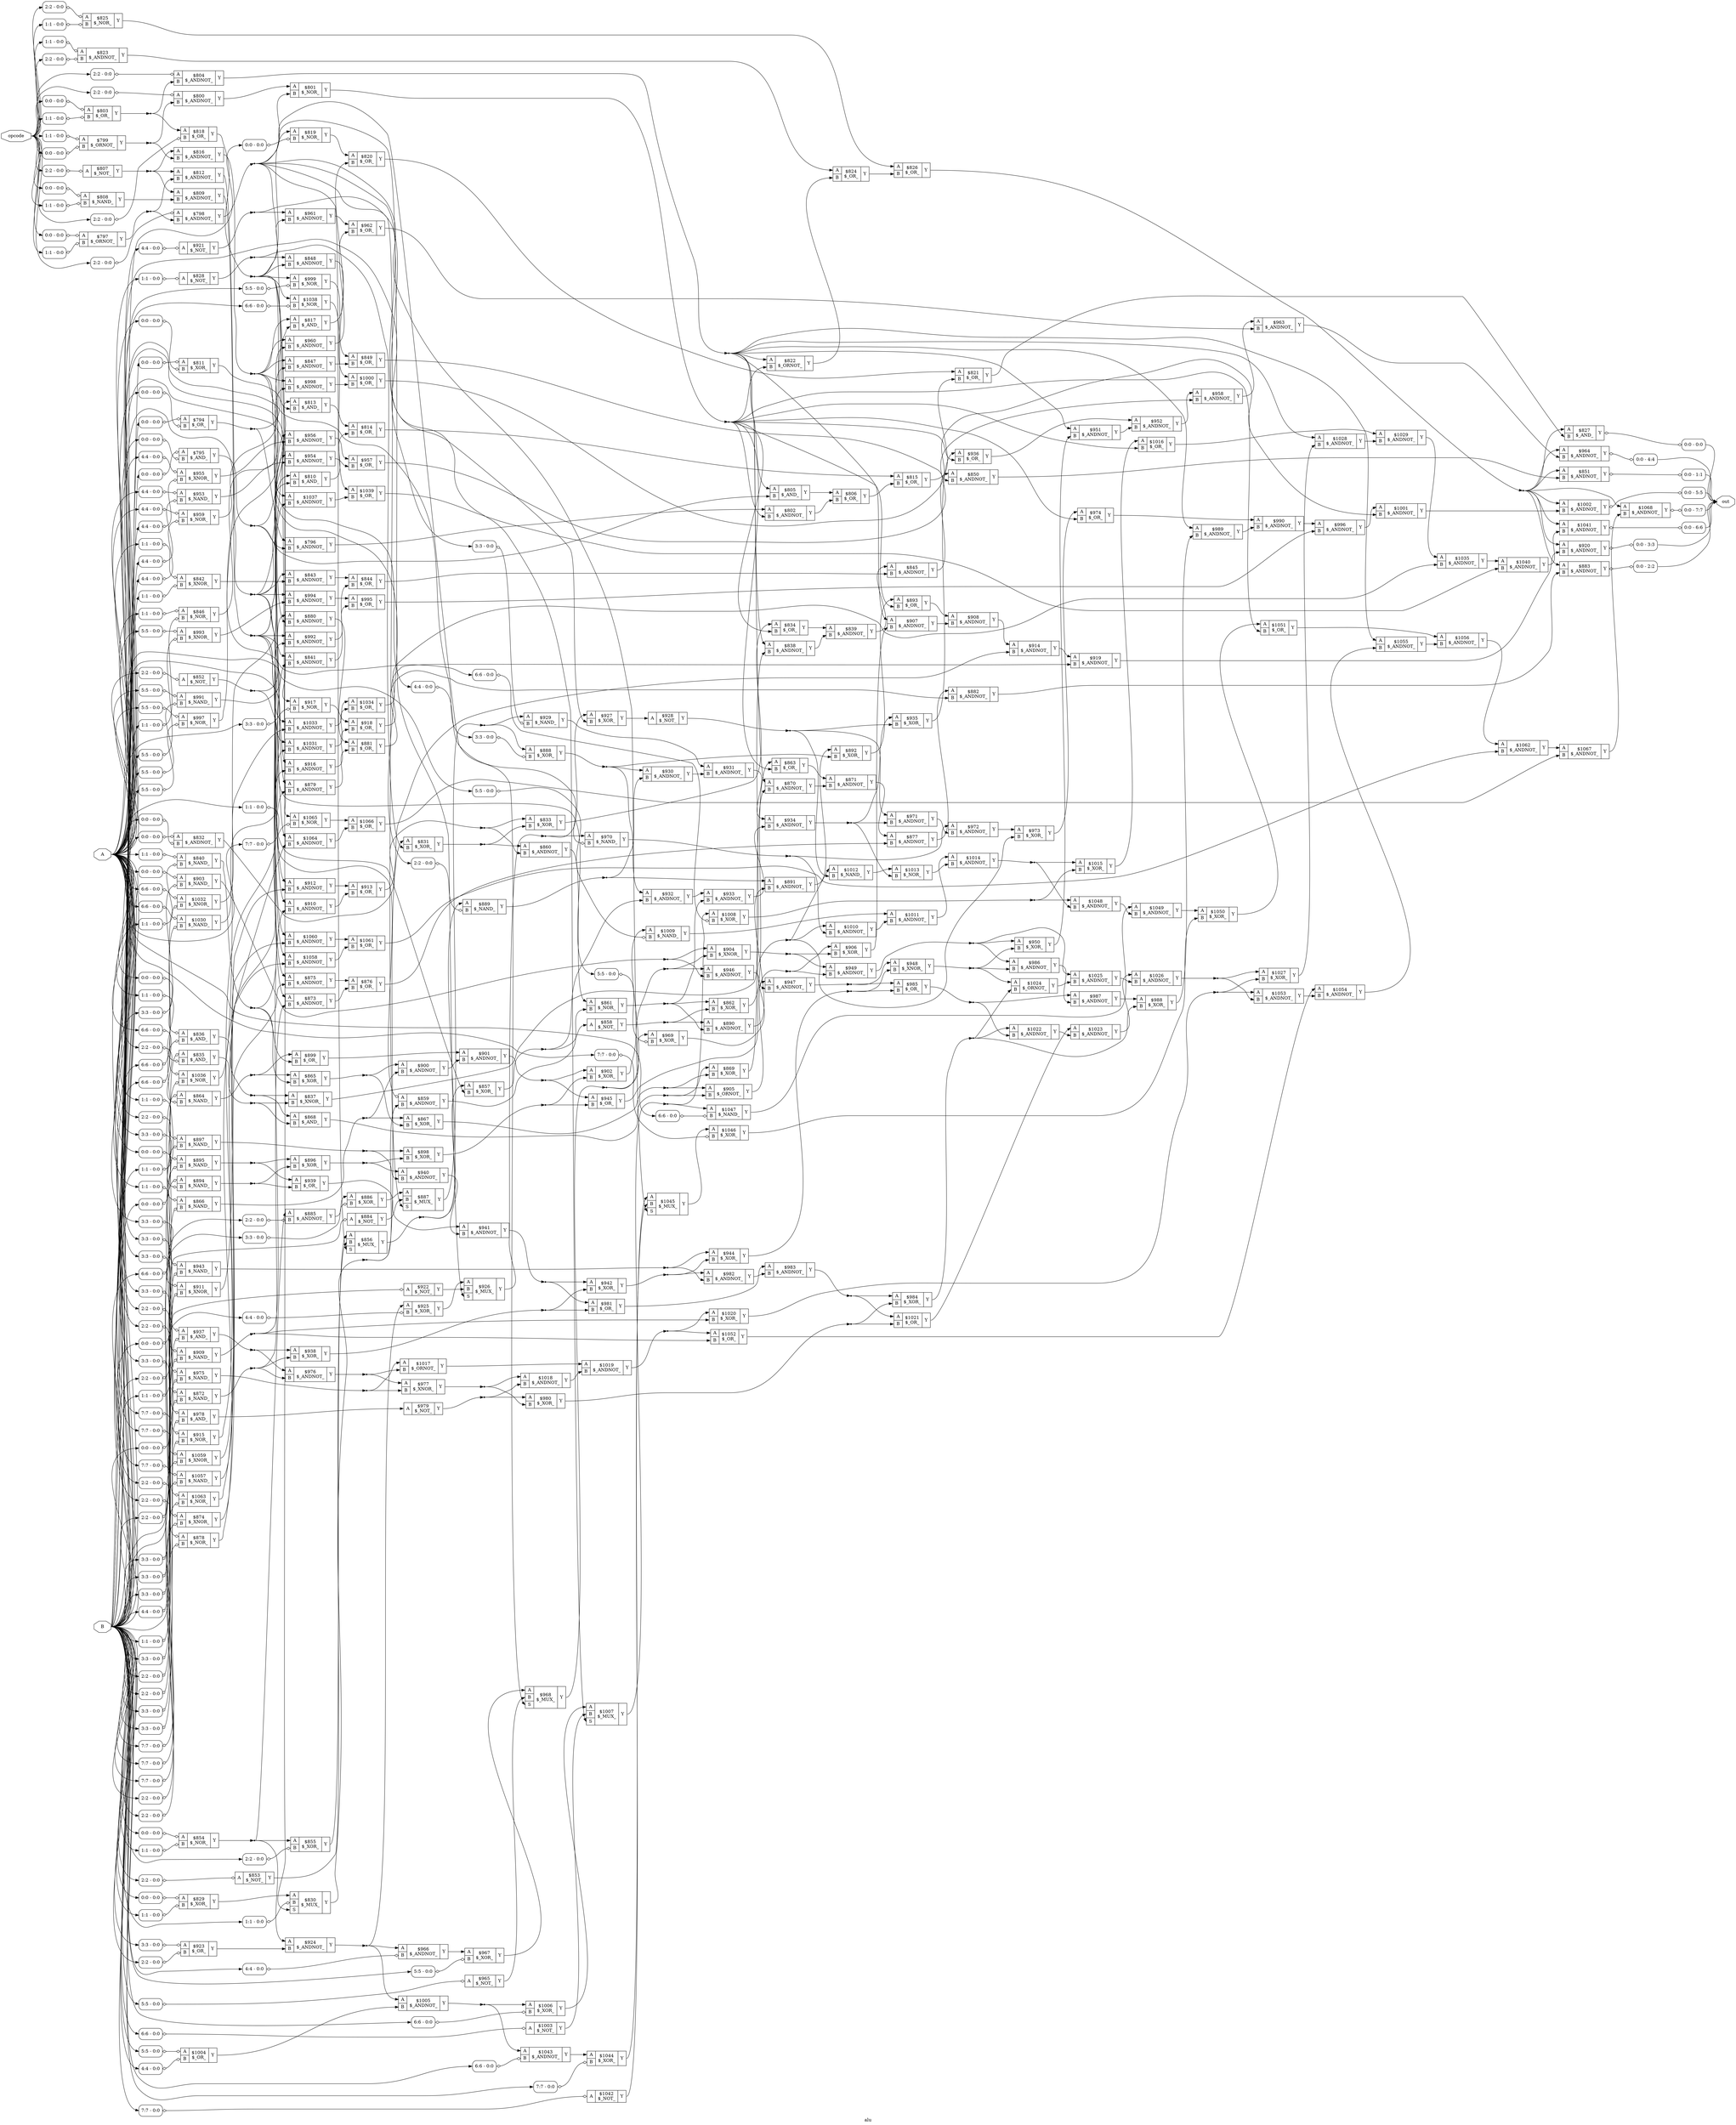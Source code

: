digraph "alu" {
label="alu";
rankdir="LR";
remincross=true;
n268 [ shape=octagon, label="A", color="black", fontcolor="black" ];
n269 [ shape=octagon, label="B", color="black", fontcolor="black" ];
n270 [ shape=octagon, label="opcode", color="black", fontcolor="black" ];
n271 [ shape=octagon, label="out", color="black", fontcolor="black" ];
c273 [ shape=record, label="{{<p268> A|<p269> B}|$1000\n$_OR_|{<p272> Y}}",  ];
c274 [ shape=record, label="{{<p268> A|<p269> B}|$1001\n$_ANDNOT_|{<p272> Y}}",  ];
c275 [ shape=record, label="{{<p268> A|<p269> B}|$1002\n$_ANDNOT_|{<p272> Y}}",  ];
x0 [ shape=record, style=rounded, label="<s0> 0:0 - 5:5 ", color="black", fontcolor="black" ];
c275:p272:e -> x0:w [arrowhead=odiamond, arrowtail=odiamond, dir=both, color="black", fontcolor="black", label=""];
c276 [ shape=record, label="{{<p268> A}|$1003\n$_NOT_|{<p272> Y}}",  ];
x1 [ shape=record, style=rounded, label="<s0> 6:6 - 0:0 ", color="black", fontcolor="black" ];
x1:e -> c276:p268:w [arrowhead=odiamond, arrowtail=odiamond, dir=both, color="black", fontcolor="black", label=""];
c277 [ shape=record, label="{{<p268> A|<p269> B}|$1004\n$_OR_|{<p272> Y}}",  ];
x2 [ shape=record, style=rounded, label="<s0> 5:5 - 0:0 ", color="black", fontcolor="black" ];
x2:e -> c277:p268:w [arrowhead=odiamond, arrowtail=odiamond, dir=both, color="black", fontcolor="black", label=""];
x3 [ shape=record, style=rounded, label="<s0> 4:4 - 0:0 ", color="black", fontcolor="black" ];
x3:e -> c277:p269:w [arrowhead=odiamond, arrowtail=odiamond, dir=both, color="black", fontcolor="black", label=""];
c278 [ shape=record, label="{{<p268> A|<p269> B}|$1005\n$_ANDNOT_|{<p272> Y}}",  ];
c279 [ shape=record, label="{{<p268> A|<p269> B}|$1006\n$_XOR_|{<p272> Y}}",  ];
x4 [ shape=record, style=rounded, label="<s0> 6:6 - 0:0 ", color="black", fontcolor="black" ];
x4:e -> c279:p269:w [arrowhead=odiamond, arrowtail=odiamond, dir=both, color="black", fontcolor="black", label=""];
c281 [ shape=record, label="{{<p268> A|<p269> B|<p280> S}|$1007\n$_MUX_|{<p272> Y}}",  ];
c282 [ shape=record, label="{{<p268> A|<p269> B}|$1008\n$_XOR_|{<p272> Y}}",  ];
x5 [ shape=record, style=rounded, label="<s0> 6:6 - 0:0 ", color="black", fontcolor="black" ];
x5:e -> c282:p269:w [arrowhead=odiamond, arrowtail=odiamond, dir=both, color="black", fontcolor="black", label=""];
c283 [ shape=record, label="{{<p268> A|<p269> B}|$1009\n$_NAND_|{<p272> Y}}",  ];
x6 [ shape=record, style=rounded, label="<s0> 5:5 - 0:0 ", color="black", fontcolor="black" ];
x6:e -> c283:p269:w [arrowhead=odiamond, arrowtail=odiamond, dir=both, color="black", fontcolor="black", label=""];
c284 [ shape=record, label="{{<p268> A|<p269> B}|$1010\n$_ANDNOT_|{<p272> Y}}",  ];
c285 [ shape=record, label="{{<p268> A|<p269> B}|$1011\n$_ANDNOT_|{<p272> Y}}",  ];
c286 [ shape=record, label="{{<p268> A|<p269> B}|$1012\n$_NAND_|{<p272> Y}}",  ];
c287 [ shape=record, label="{{<p268> A|<p269> B}|$1013\n$_NOR_|{<p272> Y}}",  ];
c288 [ shape=record, label="{{<p268> A|<p269> B}|$1014\n$_ANDNOT_|{<p272> Y}}",  ];
c289 [ shape=record, label="{{<p268> A|<p269> B}|$1015\n$_XOR_|{<p272> Y}}",  ];
c290 [ shape=record, label="{{<p268> A|<p269> B}|$1016\n$_OR_|{<p272> Y}}",  ];
c291 [ shape=record, label="{{<p268> A|<p269> B}|$1017\n$_ORNOT_|{<p272> Y}}",  ];
c292 [ shape=record, label="{{<p268> A|<p269> B}|$1018\n$_ANDNOT_|{<p272> Y}}",  ];
c293 [ shape=record, label="{{<p268> A|<p269> B}|$1019\n$_ANDNOT_|{<p272> Y}}",  ];
c294 [ shape=record, label="{{<p268> A|<p269> B}|$1020\n$_XOR_|{<p272> Y}}",  ];
c295 [ shape=record, label="{{<p268> A|<p269> B}|$1021\n$_OR_|{<p272> Y}}",  ];
c296 [ shape=record, label="{{<p268> A|<p269> B}|$1022\n$_ANDNOT_|{<p272> Y}}",  ];
c297 [ shape=record, label="{{<p268> A|<p269> B}|$1023\n$_ANDNOT_|{<p272> Y}}",  ];
c298 [ shape=record, label="{{<p268> A|<p269> B}|$1024\n$_ORNOT_|{<p272> Y}}",  ];
c299 [ shape=record, label="{{<p268> A|<p269> B}|$1025\n$_ANDNOT_|{<p272> Y}}",  ];
c300 [ shape=record, label="{{<p268> A|<p269> B}|$1026\n$_ANDNOT_|{<p272> Y}}",  ];
c301 [ shape=record, label="{{<p268> A|<p269> B}|$1027\n$_XOR_|{<p272> Y}}",  ];
c302 [ shape=record, label="{{<p268> A|<p269> B}|$1028\n$_ANDNOT_|{<p272> Y}}",  ];
c303 [ shape=record, label="{{<p268> A|<p269> B}|$1029\n$_ANDNOT_|{<p272> Y}}",  ];
c304 [ shape=record, label="{{<p268> A|<p269> B}|$1030\n$_NAND_|{<p272> Y}}",  ];
x7 [ shape=record, style=rounded, label="<s0> 6:6 - 0:0 ", color="black", fontcolor="black" ];
x7:e -> c304:p268:w [arrowhead=odiamond, arrowtail=odiamond, dir=both, color="black", fontcolor="black", label=""];
x8 [ shape=record, style=rounded, label="<s0> 6:6 - 0:0 ", color="black", fontcolor="black" ];
x8:e -> c304:p269:w [arrowhead=odiamond, arrowtail=odiamond, dir=both, color="black", fontcolor="black", label=""];
c305 [ shape=record, label="{{<p268> A|<p269> B}|$1031\n$_ANDNOT_|{<p272> Y}}",  ];
c306 [ shape=record, label="{{<p268> A|<p269> B}|$1032\n$_XNOR_|{<p272> Y}}",  ];
x9 [ shape=record, style=rounded, label="<s0> 6:6 - 0:0 ", color="black", fontcolor="black" ];
x9:e -> c306:p268:w [arrowhead=odiamond, arrowtail=odiamond, dir=both, color="black", fontcolor="black", label=""];
x10 [ shape=record, style=rounded, label="<s0> 6:6 - 0:0 ", color="black", fontcolor="black" ];
x10:e -> c306:p269:w [arrowhead=odiamond, arrowtail=odiamond, dir=both, color="black", fontcolor="black", label=""];
c307 [ shape=record, label="{{<p268> A|<p269> B}|$1033\n$_ANDNOT_|{<p272> Y}}",  ];
c308 [ shape=record, label="{{<p268> A|<p269> B}|$1034\n$_OR_|{<p272> Y}}",  ];
c309 [ shape=record, label="{{<p268> A|<p269> B}|$1035\n$_ANDNOT_|{<p272> Y}}",  ];
c310 [ shape=record, label="{{<p268> A|<p269> B}|$1036\n$_NOR_|{<p272> Y}}",  ];
x11 [ shape=record, style=rounded, label="<s0> 6:6 - 0:0 ", color="black", fontcolor="black" ];
x11:e -> c310:p268:w [arrowhead=odiamond, arrowtail=odiamond, dir=both, color="black", fontcolor="black", label=""];
x12 [ shape=record, style=rounded, label="<s0> 6:6 - 0:0 ", color="black", fontcolor="black" ];
x12:e -> c310:p269:w [arrowhead=odiamond, arrowtail=odiamond, dir=both, color="black", fontcolor="black", label=""];
c311 [ shape=record, label="{{<p268> A|<p269> B}|$1037\n$_ANDNOT_|{<p272> Y}}",  ];
c312 [ shape=record, label="{{<p268> A|<p269> B}|$1038\n$_NOR_|{<p272> Y}}",  ];
x13 [ shape=record, style=rounded, label="<s0> 6:6 - 0:0 ", color="black", fontcolor="black" ];
x13:e -> c312:p269:w [arrowhead=odiamond, arrowtail=odiamond, dir=both, color="black", fontcolor="black", label=""];
c313 [ shape=record, label="{{<p268> A|<p269> B}|$1039\n$_OR_|{<p272> Y}}",  ];
c314 [ shape=record, label="{{<p268> A|<p269> B}|$1040\n$_ANDNOT_|{<p272> Y}}",  ];
c315 [ shape=record, label="{{<p268> A|<p269> B}|$1041\n$_ANDNOT_|{<p272> Y}}",  ];
x14 [ shape=record, style=rounded, label="<s0> 0:0 - 6:6 ", color="black", fontcolor="black" ];
c315:p272:e -> x14:w [arrowhead=odiamond, arrowtail=odiamond, dir=both, color="black", fontcolor="black", label=""];
c316 [ shape=record, label="{{<p268> A}|$1042\n$_NOT_|{<p272> Y}}",  ];
x15 [ shape=record, style=rounded, label="<s0> 7:7 - 0:0 ", color="black", fontcolor="black" ];
x15:e -> c316:p268:w [arrowhead=odiamond, arrowtail=odiamond, dir=both, color="black", fontcolor="black", label=""];
c317 [ shape=record, label="{{<p268> A|<p269> B}|$1043\n$_ANDNOT_|{<p272> Y}}",  ];
x16 [ shape=record, style=rounded, label="<s0> 6:6 - 0:0 ", color="black", fontcolor="black" ];
x16:e -> c317:p269:w [arrowhead=odiamond, arrowtail=odiamond, dir=both, color="black", fontcolor="black", label=""];
c318 [ shape=record, label="{{<p268> A|<p269> B}|$1044\n$_XOR_|{<p272> Y}}",  ];
x17 [ shape=record, style=rounded, label="<s0> 7:7 - 0:0 ", color="black", fontcolor="black" ];
x17:e -> c318:p269:w [arrowhead=odiamond, arrowtail=odiamond, dir=both, color="black", fontcolor="black", label=""];
c319 [ shape=record, label="{{<p268> A|<p269> B|<p280> S}|$1045\n$_MUX_|{<p272> Y}}",  ];
c320 [ shape=record, label="{{<p268> A|<p269> B}|$1046\n$_XOR_|{<p272> Y}}",  ];
x18 [ shape=record, style=rounded, label="<s0> 7:7 - 0:0 ", color="black", fontcolor="black" ];
x18:e -> c320:p269:w [arrowhead=odiamond, arrowtail=odiamond, dir=both, color="black", fontcolor="black", label=""];
c321 [ shape=record, label="{{<p268> A|<p269> B}|$1047\n$_NAND_|{<p272> Y}}",  ];
x19 [ shape=record, style=rounded, label="<s0> 6:6 - 0:0 ", color="black", fontcolor="black" ];
x19:e -> c321:p269:w [arrowhead=odiamond, arrowtail=odiamond, dir=both, color="black", fontcolor="black", label=""];
c322 [ shape=record, label="{{<p268> A|<p269> B}|$1048\n$_ANDNOT_|{<p272> Y}}",  ];
c323 [ shape=record, label="{{<p268> A|<p269> B}|$1049\n$_ANDNOT_|{<p272> Y}}",  ];
c324 [ shape=record, label="{{<p268> A|<p269> B}|$1050\n$_XOR_|{<p272> Y}}",  ];
c325 [ shape=record, label="{{<p268> A|<p269> B}|$1051\n$_OR_|{<p272> Y}}",  ];
c326 [ shape=record, label="{{<p268> A|<p269> B}|$1052\n$_OR_|{<p272> Y}}",  ];
c327 [ shape=record, label="{{<p268> A|<p269> B}|$1053\n$_ANDNOT_|{<p272> Y}}",  ];
c328 [ shape=record, label="{{<p268> A|<p269> B}|$1054\n$_ANDNOT_|{<p272> Y}}",  ];
c329 [ shape=record, label="{{<p268> A|<p269> B}|$1055\n$_ANDNOT_|{<p272> Y}}",  ];
c330 [ shape=record, label="{{<p268> A|<p269> B}|$1056\n$_ANDNOT_|{<p272> Y}}",  ];
c331 [ shape=record, label="{{<p268> A|<p269> B}|$1057\n$_NAND_|{<p272> Y}}",  ];
x20 [ shape=record, style=rounded, label="<s0> 7:7 - 0:0 ", color="black", fontcolor="black" ];
x20:e -> c331:p268:w [arrowhead=odiamond, arrowtail=odiamond, dir=both, color="black", fontcolor="black", label=""];
x21 [ shape=record, style=rounded, label="<s0> 7:7 - 0:0 ", color="black", fontcolor="black" ];
x21:e -> c331:p269:w [arrowhead=odiamond, arrowtail=odiamond, dir=both, color="black", fontcolor="black", label=""];
c332 [ shape=record, label="{{<p268> A|<p269> B}|$1058\n$_ANDNOT_|{<p272> Y}}",  ];
c333 [ shape=record, label="{{<p268> A|<p269> B}|$1059\n$_XNOR_|{<p272> Y}}",  ];
x22 [ shape=record, style=rounded, label="<s0> 7:7 - 0:0 ", color="black", fontcolor="black" ];
x22:e -> c333:p268:w [arrowhead=odiamond, arrowtail=odiamond, dir=both, color="black", fontcolor="black", label=""];
x23 [ shape=record, style=rounded, label="<s0> 7:7 - 0:0 ", color="black", fontcolor="black" ];
x23:e -> c333:p269:w [arrowhead=odiamond, arrowtail=odiamond, dir=both, color="black", fontcolor="black", label=""];
c334 [ shape=record, label="{{<p268> A|<p269> B}|$1060\n$_ANDNOT_|{<p272> Y}}",  ];
c335 [ shape=record, label="{{<p268> A|<p269> B}|$1061\n$_OR_|{<p272> Y}}",  ];
c336 [ shape=record, label="{{<p268> A|<p269> B}|$1062\n$_ANDNOT_|{<p272> Y}}",  ];
c337 [ shape=record, label="{{<p268> A|<p269> B}|$1063\n$_NOR_|{<p272> Y}}",  ];
x24 [ shape=record, style=rounded, label="<s0> 7:7 - 0:0 ", color="black", fontcolor="black" ];
x24:e -> c337:p268:w [arrowhead=odiamond, arrowtail=odiamond, dir=both, color="black", fontcolor="black", label=""];
x25 [ shape=record, style=rounded, label="<s0> 7:7 - 0:0 ", color="black", fontcolor="black" ];
x25:e -> c337:p269:w [arrowhead=odiamond, arrowtail=odiamond, dir=both, color="black", fontcolor="black", label=""];
c338 [ shape=record, label="{{<p268> A|<p269> B}|$1064\n$_ANDNOT_|{<p272> Y}}",  ];
c339 [ shape=record, label="{{<p268> A|<p269> B}|$1065\n$_NOR_|{<p272> Y}}",  ];
x26 [ shape=record, style=rounded, label="<s0> 7:7 - 0:0 ", color="black", fontcolor="black" ];
x26:e -> c339:p269:w [arrowhead=odiamond, arrowtail=odiamond, dir=both, color="black", fontcolor="black", label=""];
c340 [ shape=record, label="{{<p268> A|<p269> B}|$1066\n$_OR_|{<p272> Y}}",  ];
c341 [ shape=record, label="{{<p268> A|<p269> B}|$1067\n$_ANDNOT_|{<p272> Y}}",  ];
c342 [ shape=record, label="{{<p268> A|<p269> B}|$1068\n$_ANDNOT_|{<p272> Y}}",  ];
x27 [ shape=record, style=rounded, label="<s0> 0:0 - 7:7 ", color="black", fontcolor="black" ];
c342:p272:e -> x27:w [arrowhead=odiamond, arrowtail=odiamond, dir=both, color="black", fontcolor="black", label=""];
c343 [ shape=record, label="{{<p268> A|<p269> B}|$794\n$_OR_|{<p272> Y}}",  ];
x28 [ shape=record, style=rounded, label="<s0> 0:0 - 0:0 ", color="black", fontcolor="black" ];
x28:e -> c343:p268:w [arrowhead=odiamond, arrowtail=odiamond, dir=both, color="black", fontcolor="black", label=""];
x29 [ shape=record, style=rounded, label="<s0> 0:0 - 0:0 ", color="black", fontcolor="black" ];
x29:e -> c343:p269:w [arrowhead=odiamond, arrowtail=odiamond, dir=both, color="black", fontcolor="black", label=""];
c344 [ shape=record, label="{{<p268> A|<p269> B}|$795\n$_AND_|{<p272> Y}}",  ];
x30 [ shape=record, style=rounded, label="<s0> 0:0 - 0:0 ", color="black", fontcolor="black" ];
x30:e -> c344:p268:w [arrowhead=odiamond, arrowtail=odiamond, dir=both, color="black", fontcolor="black", label=""];
x31 [ shape=record, style=rounded, label="<s0> 0:0 - 0:0 ", color="black", fontcolor="black" ];
x31:e -> c344:p269:w [arrowhead=odiamond, arrowtail=odiamond, dir=both, color="black", fontcolor="black", label=""];
c345 [ shape=record, label="{{<p268> A|<p269> B}|$796\n$_ANDNOT_|{<p272> Y}}",  ];
c346 [ shape=record, label="{{<p268> A|<p269> B}|$797\n$_ORNOT_|{<p272> Y}}",  ];
x32 [ shape=record, style=rounded, label="<s0> 0:0 - 0:0 ", color="black", fontcolor="black" ];
x32:e -> c346:p268:w [arrowhead=odiamond, arrowtail=odiamond, dir=both, color="black", fontcolor="black", label=""];
x33 [ shape=record, style=rounded, label="<s0> 1:1 - 0:0 ", color="black", fontcolor="black" ];
x33:e -> c346:p269:w [arrowhead=odiamond, arrowtail=odiamond, dir=both, color="black", fontcolor="black", label=""];
c347 [ shape=record, label="{{<p268> A|<p269> B}|$798\n$_ANDNOT_|{<p272> Y}}",  ];
x34 [ shape=record, style=rounded, label="<s0> 2:2 - 0:0 ", color="black", fontcolor="black" ];
x34:e -> c347:p268:w [arrowhead=odiamond, arrowtail=odiamond, dir=both, color="black", fontcolor="black", label=""];
c348 [ shape=record, label="{{<p268> A|<p269> B}|$799\n$_ORNOT_|{<p272> Y}}",  ];
x35 [ shape=record, style=rounded, label="<s0> 1:1 - 0:0 ", color="black", fontcolor="black" ];
x35:e -> c348:p268:w [arrowhead=odiamond, arrowtail=odiamond, dir=both, color="black", fontcolor="black", label=""];
x36 [ shape=record, style=rounded, label="<s0> 0:0 - 0:0 ", color="black", fontcolor="black" ];
x36:e -> c348:p269:w [arrowhead=odiamond, arrowtail=odiamond, dir=both, color="black", fontcolor="black", label=""];
c349 [ shape=record, label="{{<p268> A|<p269> B}|$800\n$_ANDNOT_|{<p272> Y}}",  ];
x37 [ shape=record, style=rounded, label="<s0> 2:2 - 0:0 ", color="black", fontcolor="black" ];
x37:e -> c349:p268:w [arrowhead=odiamond, arrowtail=odiamond, dir=both, color="black", fontcolor="black", label=""];
c350 [ shape=record, label="{{<p268> A|<p269> B}|$801\n$_NOR_|{<p272> Y}}",  ];
c351 [ shape=record, label="{{<p268> A|<p269> B}|$802\n$_ANDNOT_|{<p272> Y}}",  ];
c352 [ shape=record, label="{{<p268> A|<p269> B}|$803\n$_OR_|{<p272> Y}}",  ];
x38 [ shape=record, style=rounded, label="<s0> 0:0 - 0:0 ", color="black", fontcolor="black" ];
x38:e -> c352:p268:w [arrowhead=odiamond, arrowtail=odiamond, dir=both, color="black", fontcolor="black", label=""];
x39 [ shape=record, style=rounded, label="<s0> 1:1 - 0:0 ", color="black", fontcolor="black" ];
x39:e -> c352:p269:w [arrowhead=odiamond, arrowtail=odiamond, dir=both, color="black", fontcolor="black", label=""];
c353 [ shape=record, label="{{<p268> A|<p269> B}|$804\n$_ANDNOT_|{<p272> Y}}",  ];
x40 [ shape=record, style=rounded, label="<s0> 2:2 - 0:0 ", color="black", fontcolor="black" ];
x40:e -> c353:p268:w [arrowhead=odiamond, arrowtail=odiamond, dir=both, color="black", fontcolor="black", label=""];
c354 [ shape=record, label="{{<p268> A|<p269> B}|$805\n$_AND_|{<p272> Y}}",  ];
c355 [ shape=record, label="{{<p268> A|<p269> B}|$806\n$_OR_|{<p272> Y}}",  ];
c356 [ shape=record, label="{{<p268> A}|$807\n$_NOT_|{<p272> Y}}",  ];
x41 [ shape=record, style=rounded, label="<s0> 2:2 - 0:0 ", color="black", fontcolor="black" ];
x41:e -> c356:p268:w [arrowhead=odiamond, arrowtail=odiamond, dir=both, color="black", fontcolor="black", label=""];
c357 [ shape=record, label="{{<p268> A|<p269> B}|$808\n$_NAND_|{<p272> Y}}",  ];
x42 [ shape=record, style=rounded, label="<s0> 0:0 - 0:0 ", color="black", fontcolor="black" ];
x42:e -> c357:p268:w [arrowhead=odiamond, arrowtail=odiamond, dir=both, color="black", fontcolor="black", label=""];
x43 [ shape=record, style=rounded, label="<s0> 1:1 - 0:0 ", color="black", fontcolor="black" ];
x43:e -> c357:p269:w [arrowhead=odiamond, arrowtail=odiamond, dir=both, color="black", fontcolor="black", label=""];
c358 [ shape=record, label="{{<p268> A|<p269> B}|$809\n$_ANDNOT_|{<p272> Y}}",  ];
c359 [ shape=record, label="{{<p268> A|<p269> B}|$810\n$_AND_|{<p272> Y}}",  ];
c360 [ shape=record, label="{{<p268> A|<p269> B}|$811\n$_XOR_|{<p272> Y}}",  ];
x44 [ shape=record, style=rounded, label="<s0> 0:0 - 0:0 ", color="black", fontcolor="black" ];
x44:e -> c360:p268:w [arrowhead=odiamond, arrowtail=odiamond, dir=both, color="black", fontcolor="black", label=""];
x45 [ shape=record, style=rounded, label="<s0> 0:0 - 0:0 ", color="black", fontcolor="black" ];
x45:e -> c360:p269:w [arrowhead=odiamond, arrowtail=odiamond, dir=both, color="black", fontcolor="black", label=""];
c361 [ shape=record, label="{{<p268> A|<p269> B}|$812\n$_ANDNOT_|{<p272> Y}}",  ];
c362 [ shape=record, label="{{<p268> A|<p269> B}|$813\n$_AND_|{<p272> Y}}",  ];
c363 [ shape=record, label="{{<p268> A|<p269> B}|$814\n$_OR_|{<p272> Y}}",  ];
c364 [ shape=record, label="{{<p268> A|<p269> B}|$815\n$_OR_|{<p272> Y}}",  ];
c365 [ shape=record, label="{{<p268> A|<p269> B}|$816\n$_ANDNOT_|{<p272> Y}}",  ];
c366 [ shape=record, label="{{<p268> A|<p269> B}|$817\n$_AND_|{<p272> Y}}",  ];
c367 [ shape=record, label="{{<p268> A|<p269> B}|$818\n$_OR_|{<p272> Y}}",  ];
x46 [ shape=record, style=rounded, label="<s0> 2:2 - 0:0 ", color="black", fontcolor="black" ];
x46:e -> c367:p269:w [arrowhead=odiamond, arrowtail=odiamond, dir=both, color="black", fontcolor="black", label=""];
c368 [ shape=record, label="{{<p268> A|<p269> B}|$819\n$_NOR_|{<p272> Y}}",  ];
x47 [ shape=record, style=rounded, label="<s0> 0:0 - 0:0 ", color="black", fontcolor="black" ];
x47:e -> c368:p269:w [arrowhead=odiamond, arrowtail=odiamond, dir=both, color="black", fontcolor="black", label=""];
c369 [ shape=record, label="{{<p268> A|<p269> B}|$820\n$_OR_|{<p272> Y}}",  ];
c370 [ shape=record, label="{{<p268> A|<p269> B}|$821\n$_OR_|{<p272> Y}}",  ];
c371 [ shape=record, label="{{<p268> A|<p269> B}|$822\n$_ORNOT_|{<p272> Y}}",  ];
c372 [ shape=record, label="{{<p268> A|<p269> B}|$823\n$_ANDNOT_|{<p272> Y}}",  ];
x48 [ shape=record, style=rounded, label="<s0> 1:1 - 0:0 ", color="black", fontcolor="black" ];
x48:e -> c372:p268:w [arrowhead=odiamond, arrowtail=odiamond, dir=both, color="black", fontcolor="black", label=""];
x49 [ shape=record, style=rounded, label="<s0> 2:2 - 0:0 ", color="black", fontcolor="black" ];
x49:e -> c372:p269:w [arrowhead=odiamond, arrowtail=odiamond, dir=both, color="black", fontcolor="black", label=""];
c373 [ shape=record, label="{{<p268> A|<p269> B}|$824\n$_OR_|{<p272> Y}}",  ];
c374 [ shape=record, label="{{<p268> A|<p269> B}|$825\n$_NOR_|{<p272> Y}}",  ];
x50 [ shape=record, style=rounded, label="<s0> 2:2 - 0:0 ", color="black", fontcolor="black" ];
x50:e -> c374:p268:w [arrowhead=odiamond, arrowtail=odiamond, dir=both, color="black", fontcolor="black", label=""];
x51 [ shape=record, style=rounded, label="<s0> 1:1 - 0:0 ", color="black", fontcolor="black" ];
x51:e -> c374:p269:w [arrowhead=odiamond, arrowtail=odiamond, dir=both, color="black", fontcolor="black", label=""];
c375 [ shape=record, label="{{<p268> A|<p269> B}|$826\n$_OR_|{<p272> Y}}",  ];
c376 [ shape=record, label="{{<p268> A|<p269> B}|$827\n$_AND_|{<p272> Y}}",  ];
x52 [ shape=record, style=rounded, label="<s0> 0:0 - 0:0 ", color="black", fontcolor="black" ];
c376:p272:e -> x52:w [arrowhead=odiamond, arrowtail=odiamond, dir=both, color="black", fontcolor="black", label=""];
c377 [ shape=record, label="{{<p268> A}|$828\n$_NOT_|{<p272> Y}}",  ];
x53 [ shape=record, style=rounded, label="<s0> 1:1 - 0:0 ", color="black", fontcolor="black" ];
x53:e -> c377:p268:w [arrowhead=odiamond, arrowtail=odiamond, dir=both, color="black", fontcolor="black", label=""];
c378 [ shape=record, label="{{<p268> A|<p269> B}|$829\n$_XOR_|{<p272> Y}}",  ];
x54 [ shape=record, style=rounded, label="<s0> 0:0 - 0:0 ", color="black", fontcolor="black" ];
x54:e -> c378:p268:w [arrowhead=odiamond, arrowtail=odiamond, dir=both, color="black", fontcolor="black", label=""];
x55 [ shape=record, style=rounded, label="<s0> 1:1 - 0:0 ", color="black", fontcolor="black" ];
x55:e -> c378:p269:w [arrowhead=odiamond, arrowtail=odiamond, dir=both, color="black", fontcolor="black", label=""];
c379 [ shape=record, label="{{<p268> A|<p269> B|<p280> S}|$830\n$_MUX_|{<p272> Y}}",  ];
x56 [ shape=record, style=rounded, label="<s0> 1:1 - 0:0 ", color="black", fontcolor="black" ];
x56:e -> c379:p269:w [arrowhead=odiamond, arrowtail=odiamond, dir=both, color="black", fontcolor="black", label=""];
c380 [ shape=record, label="{{<p268> A|<p269> B}|$831\n$_XOR_|{<p272> Y}}",  ];
c381 [ shape=record, label="{{<p268> A|<p269> B}|$832\n$_ANDNOT_|{<p272> Y}}",  ];
x57 [ shape=record, style=rounded, label="<s0> 0:0 - 0:0 ", color="black", fontcolor="black" ];
x57:e -> c381:p268:w [arrowhead=odiamond, arrowtail=odiamond, dir=both, color="black", fontcolor="black", label=""];
x58 [ shape=record, style=rounded, label="<s0> 0:0 - 0:0 ", color="black", fontcolor="black" ];
x58:e -> c381:p269:w [arrowhead=odiamond, arrowtail=odiamond, dir=both, color="black", fontcolor="black", label=""];
c382 [ shape=record, label="{{<p268> A|<p269> B}|$833\n$_XOR_|{<p272> Y}}",  ];
c383 [ shape=record, label="{{<p268> A|<p269> B}|$834\n$_OR_|{<p272> Y}}",  ];
c384 [ shape=record, label="{{<p268> A|<p269> B}|$835\n$_AND_|{<p272> Y}}",  ];
x59 [ shape=record, style=rounded, label="<s0> 0:0 - 0:0 ", color="black", fontcolor="black" ];
x59:e -> c384:p268:w [arrowhead=odiamond, arrowtail=odiamond, dir=both, color="black", fontcolor="black", label=""];
x60 [ shape=record, style=rounded, label="<s0> 1:1 - 0:0 ", color="black", fontcolor="black" ];
x60:e -> c384:p269:w [arrowhead=odiamond, arrowtail=odiamond, dir=both, color="black", fontcolor="black", label=""];
c385 [ shape=record, label="{{<p268> A|<p269> B}|$836\n$_AND_|{<p272> Y}}",  ];
x61 [ shape=record, style=rounded, label="<s0> 0:0 - 0:0 ", color="black", fontcolor="black" ];
x61:e -> c385:p268:w [arrowhead=odiamond, arrowtail=odiamond, dir=both, color="black", fontcolor="black", label=""];
x62 [ shape=record, style=rounded, label="<s0> 1:1 - 0:0 ", color="black", fontcolor="black" ];
x62:e -> c385:p269:w [arrowhead=odiamond, arrowtail=odiamond, dir=both, color="black", fontcolor="black", label=""];
c386 [ shape=record, label="{{<p268> A|<p269> B}|$837\n$_XNOR_|{<p272> Y}}",  ];
c387 [ shape=record, label="{{<p268> A|<p269> B}|$838\n$_ANDNOT_|{<p272> Y}}",  ];
c388 [ shape=record, label="{{<p268> A|<p269> B}|$839\n$_ANDNOT_|{<p272> Y}}",  ];
c389 [ shape=record, label="{{<p268> A|<p269> B}|$840\n$_NAND_|{<p272> Y}}",  ];
x63 [ shape=record, style=rounded, label="<s0> 1:1 - 0:0 ", color="black", fontcolor="black" ];
x63:e -> c389:p268:w [arrowhead=odiamond, arrowtail=odiamond, dir=both, color="black", fontcolor="black", label=""];
x64 [ shape=record, style=rounded, label="<s0> 1:1 - 0:0 ", color="black", fontcolor="black" ];
x64:e -> c389:p269:w [arrowhead=odiamond, arrowtail=odiamond, dir=both, color="black", fontcolor="black", label=""];
c390 [ shape=record, label="{{<p268> A|<p269> B}|$841\n$_ANDNOT_|{<p272> Y}}",  ];
c391 [ shape=record, label="{{<p268> A|<p269> B}|$842\n$_XNOR_|{<p272> Y}}",  ];
x65 [ shape=record, style=rounded, label="<s0> 1:1 - 0:0 ", color="black", fontcolor="black" ];
x65:e -> c391:p268:w [arrowhead=odiamond, arrowtail=odiamond, dir=both, color="black", fontcolor="black", label=""];
x66 [ shape=record, style=rounded, label="<s0> 1:1 - 0:0 ", color="black", fontcolor="black" ];
x66:e -> c391:p269:w [arrowhead=odiamond, arrowtail=odiamond, dir=both, color="black", fontcolor="black", label=""];
c392 [ shape=record, label="{{<p268> A|<p269> B}|$843\n$_ANDNOT_|{<p272> Y}}",  ];
c393 [ shape=record, label="{{<p268> A|<p269> B}|$844\n$_OR_|{<p272> Y}}",  ];
c394 [ shape=record, label="{{<p268> A|<p269> B}|$845\n$_ANDNOT_|{<p272> Y}}",  ];
c395 [ shape=record, label="{{<p268> A|<p269> B}|$846\n$_NOR_|{<p272> Y}}",  ];
x67 [ shape=record, style=rounded, label="<s0> 1:1 - 0:0 ", color="black", fontcolor="black" ];
x67:e -> c395:p268:w [arrowhead=odiamond, arrowtail=odiamond, dir=both, color="black", fontcolor="black", label=""];
x68 [ shape=record, style=rounded, label="<s0> 1:1 - 0:0 ", color="black", fontcolor="black" ];
x68:e -> c395:p269:w [arrowhead=odiamond, arrowtail=odiamond, dir=both, color="black", fontcolor="black", label=""];
c396 [ shape=record, label="{{<p268> A|<p269> B}|$847\n$_ANDNOT_|{<p272> Y}}",  ];
c397 [ shape=record, label="{{<p268> A|<p269> B}|$848\n$_ANDNOT_|{<p272> Y}}",  ];
c398 [ shape=record, label="{{<p268> A|<p269> B}|$849\n$_OR_|{<p272> Y}}",  ];
c399 [ shape=record, label="{{<p268> A|<p269> B}|$850\n$_ANDNOT_|{<p272> Y}}",  ];
c400 [ shape=record, label="{{<p268> A|<p269> B}|$851\n$_ANDNOT_|{<p272> Y}}",  ];
x69 [ shape=record, style=rounded, label="<s0> 0:0 - 1:1 ", color="black", fontcolor="black" ];
c400:p272:e -> x69:w [arrowhead=odiamond, arrowtail=odiamond, dir=both, color="black", fontcolor="black", label=""];
c401 [ shape=record, label="{{<p268> A}|$852\n$_NOT_|{<p272> Y}}",  ];
x70 [ shape=record, style=rounded, label="<s0> 2:2 - 0:0 ", color="black", fontcolor="black" ];
x70:e -> c401:p268:w [arrowhead=odiamond, arrowtail=odiamond, dir=both, color="black", fontcolor="black", label=""];
c402 [ shape=record, label="{{<p268> A}|$853\n$_NOT_|{<p272> Y}}",  ];
x71 [ shape=record, style=rounded, label="<s0> 2:2 - 0:0 ", color="black", fontcolor="black" ];
x71:e -> c402:p268:w [arrowhead=odiamond, arrowtail=odiamond, dir=both, color="black", fontcolor="black", label=""];
c403 [ shape=record, label="{{<p268> A|<p269> B}|$854\n$_NOR_|{<p272> Y}}",  ];
x72 [ shape=record, style=rounded, label="<s0> 0:0 - 0:0 ", color="black", fontcolor="black" ];
x72:e -> c403:p268:w [arrowhead=odiamond, arrowtail=odiamond, dir=both, color="black", fontcolor="black", label=""];
x73 [ shape=record, style=rounded, label="<s0> 1:1 - 0:0 ", color="black", fontcolor="black" ];
x73:e -> c403:p269:w [arrowhead=odiamond, arrowtail=odiamond, dir=both, color="black", fontcolor="black", label=""];
c404 [ shape=record, label="{{<p268> A|<p269> B}|$855\n$_XOR_|{<p272> Y}}",  ];
x74 [ shape=record, style=rounded, label="<s0> 2:2 - 0:0 ", color="black", fontcolor="black" ];
x74:e -> c404:p269:w [arrowhead=odiamond, arrowtail=odiamond, dir=both, color="black", fontcolor="black", label=""];
c405 [ shape=record, label="{{<p268> A|<p269> B|<p280> S}|$856\n$_MUX_|{<p272> Y}}",  ];
c406 [ shape=record, label="{{<p268> A|<p269> B}|$857\n$_XOR_|{<p272> Y}}",  ];
c407 [ shape=record, label="{{<p268> A}|$858\n$_NOT_|{<p272> Y}}",  ];
c408 [ shape=record, label="{{<p268> A|<p269> B}|$859\n$_ANDNOT_|{<p272> Y}}",  ];
x75 [ shape=record, style=rounded, label="<s0> 1:1 - 0:0 ", color="black", fontcolor="black" ];
x75:e -> c408:p268:w [arrowhead=odiamond, arrowtail=odiamond, dir=both, color="black", fontcolor="black", label=""];
c409 [ shape=record, label="{{<p268> A|<p269> B}|$860\n$_ANDNOT_|{<p272> Y}}",  ];
c410 [ shape=record, label="{{<p268> A|<p269> B}|$861\n$_NOR_|{<p272> Y}}",  ];
c411 [ shape=record, label="{{<p268> A|<p269> B}|$862\n$_XOR_|{<p272> Y}}",  ];
c412 [ shape=record, label="{{<p268> A|<p269> B}|$863\n$_OR_|{<p272> Y}}",  ];
c413 [ shape=record, label="{{<p268> A|<p269> B}|$864\n$_NAND_|{<p272> Y}}",  ];
x76 [ shape=record, style=rounded, label="<s0> 0:0 - 0:0 ", color="black", fontcolor="black" ];
x76:e -> c413:p268:w [arrowhead=odiamond, arrowtail=odiamond, dir=both, color="black", fontcolor="black", label=""];
x77 [ shape=record, style=rounded, label="<s0> 2:2 - 0:0 ", color="black", fontcolor="black" ];
x77:e -> c413:p269:w [arrowhead=odiamond, arrowtail=odiamond, dir=both, color="black", fontcolor="black", label=""];
c414 [ shape=record, label="{{<p268> A|<p269> B}|$865\n$_XOR_|{<p272> Y}}",  ];
c415 [ shape=record, label="{{<p268> A|<p269> B}|$866\n$_NAND_|{<p272> Y}}",  ];
x78 [ shape=record, style=rounded, label="<s0> 0:0 - 0:0 ", color="black", fontcolor="black" ];
x78:e -> c415:p268:w [arrowhead=odiamond, arrowtail=odiamond, dir=both, color="black", fontcolor="black", label=""];
x79 [ shape=record, style=rounded, label="<s0> 2:2 - 0:0 ", color="black", fontcolor="black" ];
x79:e -> c415:p269:w [arrowhead=odiamond, arrowtail=odiamond, dir=both, color="black", fontcolor="black", label=""];
c416 [ shape=record, label="{{<p268> A|<p269> B}|$867\n$_XOR_|{<p272> Y}}",  ];
c417 [ shape=record, label="{{<p268> A|<p269> B}|$868\n$_AND_|{<p272> Y}}",  ];
c418 [ shape=record, label="{{<p268> A|<p269> B}|$869\n$_XOR_|{<p272> Y}}",  ];
c419 [ shape=record, label="{{<p268> A|<p269> B}|$870\n$_ANDNOT_|{<p272> Y}}",  ];
c420 [ shape=record, label="{{<p268> A|<p269> B}|$871\n$_ANDNOT_|{<p272> Y}}",  ];
c421 [ shape=record, label="{{<p268> A|<p269> B}|$872\n$_NAND_|{<p272> Y}}",  ];
x80 [ shape=record, style=rounded, label="<s0> 2:2 - 0:0 ", color="black", fontcolor="black" ];
x80:e -> c421:p268:w [arrowhead=odiamond, arrowtail=odiamond, dir=both, color="black", fontcolor="black", label=""];
x81 [ shape=record, style=rounded, label="<s0> 2:2 - 0:0 ", color="black", fontcolor="black" ];
x81:e -> c421:p269:w [arrowhead=odiamond, arrowtail=odiamond, dir=both, color="black", fontcolor="black", label=""];
c422 [ shape=record, label="{{<p268> A|<p269> B}|$873\n$_ANDNOT_|{<p272> Y}}",  ];
c423 [ shape=record, label="{{<p268> A|<p269> B}|$874\n$_XNOR_|{<p272> Y}}",  ];
x82 [ shape=record, style=rounded, label="<s0> 2:2 - 0:0 ", color="black", fontcolor="black" ];
x82:e -> c423:p268:w [arrowhead=odiamond, arrowtail=odiamond, dir=both, color="black", fontcolor="black", label=""];
x83 [ shape=record, style=rounded, label="<s0> 2:2 - 0:0 ", color="black", fontcolor="black" ];
x83:e -> c423:p269:w [arrowhead=odiamond, arrowtail=odiamond, dir=both, color="black", fontcolor="black", label=""];
c424 [ shape=record, label="{{<p268> A|<p269> B}|$875\n$_ANDNOT_|{<p272> Y}}",  ];
c425 [ shape=record, label="{{<p268> A|<p269> B}|$876\n$_OR_|{<p272> Y}}",  ];
c426 [ shape=record, label="{{<p268> A|<p269> B}|$877\n$_ANDNOT_|{<p272> Y}}",  ];
c427 [ shape=record, label="{{<p268> A|<p269> B}|$878\n$_NOR_|{<p272> Y}}",  ];
x84 [ shape=record, style=rounded, label="<s0> 2:2 - 0:0 ", color="black", fontcolor="black" ];
x84:e -> c427:p268:w [arrowhead=odiamond, arrowtail=odiamond, dir=both, color="black", fontcolor="black", label=""];
x85 [ shape=record, style=rounded, label="<s0> 2:2 - 0:0 ", color="black", fontcolor="black" ];
x85:e -> c427:p269:w [arrowhead=odiamond, arrowtail=odiamond, dir=both, color="black", fontcolor="black", label=""];
c428 [ shape=record, label="{{<p268> A|<p269> B}|$879\n$_ANDNOT_|{<p272> Y}}",  ];
c429 [ shape=record, label="{{<p268> A|<p269> B}|$880\n$_ANDNOT_|{<p272> Y}}",  ];
c430 [ shape=record, label="{{<p268> A|<p269> B}|$881\n$_OR_|{<p272> Y}}",  ];
c431 [ shape=record, label="{{<p268> A|<p269> B}|$882\n$_ANDNOT_|{<p272> Y}}",  ];
c432 [ shape=record, label="{{<p268> A|<p269> B}|$883\n$_ANDNOT_|{<p272> Y}}",  ];
x86 [ shape=record, style=rounded, label="<s0> 0:0 - 2:2 ", color="black", fontcolor="black" ];
c432:p272:e -> x86:w [arrowhead=odiamond, arrowtail=odiamond, dir=both, color="black", fontcolor="black", label=""];
c433 [ shape=record, label="{{<p268> A}|$884\n$_NOT_|{<p272> Y}}",  ];
x87 [ shape=record, style=rounded, label="<s0> 3:3 - 0:0 ", color="black", fontcolor="black" ];
x87:e -> c433:p268:w [arrowhead=odiamond, arrowtail=odiamond, dir=both, color="black", fontcolor="black", label=""];
c434 [ shape=record, label="{{<p268> A|<p269> B}|$885\n$_ANDNOT_|{<p272> Y}}",  ];
x88 [ shape=record, style=rounded, label="<s0> 2:2 - 0:0 ", color="black", fontcolor="black" ];
x88:e -> c434:p269:w [arrowhead=odiamond, arrowtail=odiamond, dir=both, color="black", fontcolor="black", label=""];
c435 [ shape=record, label="{{<p268> A|<p269> B}|$886\n$_XOR_|{<p272> Y}}",  ];
x89 [ shape=record, style=rounded, label="<s0> 3:3 - 0:0 ", color="black", fontcolor="black" ];
x89:e -> c435:p269:w [arrowhead=odiamond, arrowtail=odiamond, dir=both, color="black", fontcolor="black", label=""];
c436 [ shape=record, label="{{<p268> A|<p269> B|<p280> S}|$887\n$_MUX_|{<p272> Y}}",  ];
c437 [ shape=record, label="{{<p268> A|<p269> B}|$888\n$_XOR_|{<p272> Y}}",  ];
x90 [ shape=record, style=rounded, label="<s0> 3:3 - 0:0 ", color="black", fontcolor="black" ];
x90:e -> c437:p269:w [arrowhead=odiamond, arrowtail=odiamond, dir=both, color="black", fontcolor="black", label=""];
c438 [ shape=record, label="{{<p268> A|<p269> B}|$889\n$_NAND_|{<p272> Y}}",  ];
x91 [ shape=record, style=rounded, label="<s0> 2:2 - 0:0 ", color="black", fontcolor="black" ];
x91:e -> c438:p269:w [arrowhead=odiamond, arrowtail=odiamond, dir=both, color="black", fontcolor="black", label=""];
c439 [ shape=record, label="{{<p268> A|<p269> B}|$890\n$_ANDNOT_|{<p272> Y}}",  ];
c440 [ shape=record, label="{{<p268> A|<p269> B}|$891\n$_ANDNOT_|{<p272> Y}}",  ];
c441 [ shape=record, label="{{<p268> A|<p269> B}|$892\n$_XOR_|{<p272> Y}}",  ];
c442 [ shape=record, label="{{<p268> A|<p269> B}|$893\n$_OR_|{<p272> Y}}",  ];
c443 [ shape=record, label="{{<p268> A|<p269> B}|$894\n$_NAND_|{<p272> Y}}",  ];
x92 [ shape=record, style=rounded, label="<s0> 0:0 - 0:0 ", color="black", fontcolor="black" ];
x92:e -> c443:p268:w [arrowhead=odiamond, arrowtail=odiamond, dir=both, color="black", fontcolor="black", label=""];
x93 [ shape=record, style=rounded, label="<s0> 3:3 - 0:0 ", color="black", fontcolor="black" ];
x93:e -> c443:p269:w [arrowhead=odiamond, arrowtail=odiamond, dir=both, color="black", fontcolor="black", label=""];
c444 [ shape=record, label="{{<p268> A|<p269> B}|$895\n$_NAND_|{<p272> Y}}",  ];
x94 [ shape=record, style=rounded, label="<s0> 2:2 - 0:0 ", color="black", fontcolor="black" ];
x94:e -> c444:p268:w [arrowhead=odiamond, arrowtail=odiamond, dir=both, color="black", fontcolor="black", label=""];
x95 [ shape=record, style=rounded, label="<s0> 1:1 - 0:0 ", color="black", fontcolor="black" ];
x95:e -> c444:p269:w [arrowhead=odiamond, arrowtail=odiamond, dir=both, color="black", fontcolor="black", label=""];
c445 [ shape=record, label="{{<p268> A|<p269> B}|$896\n$_XOR_|{<p272> Y}}",  ];
c446 [ shape=record, label="{{<p268> A|<p269> B}|$897\n$_NAND_|{<p272> Y}}",  ];
x96 [ shape=record, style=rounded, label="<s0> 1:1 - 0:0 ", color="black", fontcolor="black" ];
x96:e -> c446:p268:w [arrowhead=odiamond, arrowtail=odiamond, dir=both, color="black", fontcolor="black", label=""];
x97 [ shape=record, style=rounded, label="<s0> 2:2 - 0:0 ", color="black", fontcolor="black" ];
x97:e -> c446:p269:w [arrowhead=odiamond, arrowtail=odiamond, dir=both, color="black", fontcolor="black", label=""];
c447 [ shape=record, label="{{<p268> A|<p269> B}|$898\n$_XOR_|{<p272> Y}}",  ];
c448 [ shape=record, label="{{<p268> A|<p269> B}|$899\n$_OR_|{<p272> Y}}",  ];
c449 [ shape=record, label="{{<p268> A|<p269> B}|$900\n$_ANDNOT_|{<p272> Y}}",  ];
c450 [ shape=record, label="{{<p268> A|<p269> B}|$901\n$_ANDNOT_|{<p272> Y}}",  ];
c451 [ shape=record, label="{{<p268> A|<p269> B}|$902\n$_XOR_|{<p272> Y}}",  ];
c452 [ shape=record, label="{{<p268> A|<p269> B}|$903\n$_NAND_|{<p272> Y}}",  ];
x98 [ shape=record, style=rounded, label="<s0> 0:0 - 0:0 ", color="black", fontcolor="black" ];
x98:e -> c452:p268:w [arrowhead=odiamond, arrowtail=odiamond, dir=both, color="black", fontcolor="black", label=""];
x99 [ shape=record, style=rounded, label="<s0> 3:3 - 0:0 ", color="black", fontcolor="black" ];
x99:e -> c452:p269:w [arrowhead=odiamond, arrowtail=odiamond, dir=both, color="black", fontcolor="black", label=""];
c453 [ shape=record, label="{{<p268> A|<p269> B}|$904\n$_XNOR_|{<p272> Y}}",  ];
c454 [ shape=record, label="{{<p268> A|<p269> B}|$905\n$_ORNOT_|{<p272> Y}}",  ];
c455 [ shape=record, label="{{<p268> A|<p269> B}|$906\n$_XOR_|{<p272> Y}}",  ];
c456 [ shape=record, label="{{<p268> A|<p269> B}|$907\n$_ANDNOT_|{<p272> Y}}",  ];
c457 [ shape=record, label="{{<p268> A|<p269> B}|$908\n$_ANDNOT_|{<p272> Y}}",  ];
c458 [ shape=record, label="{{<p268> A|<p269> B}|$909\n$_NAND_|{<p272> Y}}",  ];
x100 [ shape=record, style=rounded, label="<s0> 3:3 - 0:0 ", color="black", fontcolor="black" ];
x100:e -> c458:p268:w [arrowhead=odiamond, arrowtail=odiamond, dir=both, color="black", fontcolor="black", label=""];
x101 [ shape=record, style=rounded, label="<s0> 3:3 - 0:0 ", color="black", fontcolor="black" ];
x101:e -> c458:p269:w [arrowhead=odiamond, arrowtail=odiamond, dir=both, color="black", fontcolor="black", label=""];
c459 [ shape=record, label="{{<p268> A|<p269> B}|$910\n$_ANDNOT_|{<p272> Y}}",  ];
c460 [ shape=record, label="{{<p268> A|<p269> B}|$911\n$_XNOR_|{<p272> Y}}",  ];
x102 [ shape=record, style=rounded, label="<s0> 3:3 - 0:0 ", color="black", fontcolor="black" ];
x102:e -> c460:p268:w [arrowhead=odiamond, arrowtail=odiamond, dir=both, color="black", fontcolor="black", label=""];
x103 [ shape=record, style=rounded, label="<s0> 3:3 - 0:0 ", color="black", fontcolor="black" ];
x103:e -> c460:p269:w [arrowhead=odiamond, arrowtail=odiamond, dir=both, color="black", fontcolor="black", label=""];
c461 [ shape=record, label="{{<p268> A|<p269> B}|$912\n$_ANDNOT_|{<p272> Y}}",  ];
c462 [ shape=record, label="{{<p268> A|<p269> B}|$913\n$_OR_|{<p272> Y}}",  ];
c463 [ shape=record, label="{{<p268> A|<p269> B}|$914\n$_ANDNOT_|{<p272> Y}}",  ];
c464 [ shape=record, label="{{<p268> A|<p269> B}|$915\n$_NOR_|{<p272> Y}}",  ];
x104 [ shape=record, style=rounded, label="<s0> 3:3 - 0:0 ", color="black", fontcolor="black" ];
x104:e -> c464:p268:w [arrowhead=odiamond, arrowtail=odiamond, dir=both, color="black", fontcolor="black", label=""];
x105 [ shape=record, style=rounded, label="<s0> 3:3 - 0:0 ", color="black", fontcolor="black" ];
x105:e -> c464:p269:w [arrowhead=odiamond, arrowtail=odiamond, dir=both, color="black", fontcolor="black", label=""];
c465 [ shape=record, label="{{<p268> A|<p269> B}|$916\n$_ANDNOT_|{<p272> Y}}",  ];
c466 [ shape=record, label="{{<p268> A|<p269> B}|$917\n$_NOR_|{<p272> Y}}",  ];
x106 [ shape=record, style=rounded, label="<s0> 3:3 - 0:0 ", color="black", fontcolor="black" ];
x106:e -> c466:p269:w [arrowhead=odiamond, arrowtail=odiamond, dir=both, color="black", fontcolor="black", label=""];
c467 [ shape=record, label="{{<p268> A|<p269> B}|$918\n$_OR_|{<p272> Y}}",  ];
c468 [ shape=record, label="{{<p268> A|<p269> B}|$919\n$_ANDNOT_|{<p272> Y}}",  ];
c469 [ shape=record, label="{{<p268> A|<p269> B}|$920\n$_ANDNOT_|{<p272> Y}}",  ];
x107 [ shape=record, style=rounded, label="<s0> 0:0 - 3:3 ", color="black", fontcolor="black" ];
c469:p272:e -> x107:w [arrowhead=odiamond, arrowtail=odiamond, dir=both, color="black", fontcolor="black", label=""];
c470 [ shape=record, label="{{<p268> A}|$921\n$_NOT_|{<p272> Y}}",  ];
x108 [ shape=record, style=rounded, label="<s0> 4:4 - 0:0 ", color="black", fontcolor="black" ];
x108:e -> c470:p268:w [arrowhead=odiamond, arrowtail=odiamond, dir=both, color="black", fontcolor="black", label=""];
c471 [ shape=record, label="{{<p268> A}|$922\n$_NOT_|{<p272> Y}}",  ];
x109 [ shape=record, style=rounded, label="<s0> 4:4 - 0:0 ", color="black", fontcolor="black" ];
x109:e -> c471:p268:w [arrowhead=odiamond, arrowtail=odiamond, dir=both, color="black", fontcolor="black", label=""];
c472 [ shape=record, label="{{<p268> A|<p269> B}|$923\n$_OR_|{<p272> Y}}",  ];
x110 [ shape=record, style=rounded, label="<s0> 3:3 - 0:0 ", color="black", fontcolor="black" ];
x110:e -> c472:p268:w [arrowhead=odiamond, arrowtail=odiamond, dir=both, color="black", fontcolor="black", label=""];
x111 [ shape=record, style=rounded, label="<s0> 2:2 - 0:0 ", color="black", fontcolor="black" ];
x111:e -> c472:p269:w [arrowhead=odiamond, arrowtail=odiamond, dir=both, color="black", fontcolor="black", label=""];
c473 [ shape=record, label="{{<p268> A|<p269> B}|$924\n$_ANDNOT_|{<p272> Y}}",  ];
c474 [ shape=record, label="{{<p268> A|<p269> B}|$925\n$_XOR_|{<p272> Y}}",  ];
x112 [ shape=record, style=rounded, label="<s0> 4:4 - 0:0 ", color="black", fontcolor="black" ];
x112:e -> c474:p269:w [arrowhead=odiamond, arrowtail=odiamond, dir=both, color="black", fontcolor="black", label=""];
c475 [ shape=record, label="{{<p268> A|<p269> B|<p280> S}|$926\n$_MUX_|{<p272> Y}}",  ];
c476 [ shape=record, label="{{<p268> A|<p269> B}|$927\n$_XOR_|{<p272> Y}}",  ];
c477 [ shape=record, label="{{<p268> A}|$928\n$_NOT_|{<p272> Y}}",  ];
c478 [ shape=record, label="{{<p268> A|<p269> B}|$929\n$_NAND_|{<p272> Y}}",  ];
x113 [ shape=record, style=rounded, label="<s0> 3:3 - 0:0 ", color="black", fontcolor="black" ];
x113:e -> c478:p269:w [arrowhead=odiamond, arrowtail=odiamond, dir=both, color="black", fontcolor="black", label=""];
c479 [ shape=record, label="{{<p268> A|<p269> B}|$930\n$_ANDNOT_|{<p272> Y}}",  ];
c480 [ shape=record, label="{{<p268> A|<p269> B}|$931\n$_ANDNOT_|{<p272> Y}}",  ];
c481 [ shape=record, label="{{<p268> A|<p269> B}|$932\n$_ANDNOT_|{<p272> Y}}",  ];
c482 [ shape=record, label="{{<p268> A|<p269> B}|$933\n$_ANDNOT_|{<p272> Y}}",  ];
c483 [ shape=record, label="{{<p268> A|<p269> B}|$934\n$_ANDNOT_|{<p272> Y}}",  ];
c484 [ shape=record, label="{{<p268> A|<p269> B}|$935\n$_XOR_|{<p272> Y}}",  ];
c485 [ shape=record, label="{{<p268> A|<p269> B}|$936\n$_OR_|{<p272> Y}}",  ];
c486 [ shape=record, label="{{<p268> A|<p269> B}|$937\n$_AND_|{<p272> Y}}",  ];
x114 [ shape=record, style=rounded, label="<s0> 3:3 - 0:0 ", color="black", fontcolor="black" ];
x114:e -> c486:p268:w [arrowhead=odiamond, arrowtail=odiamond, dir=both, color="black", fontcolor="black", label=""];
x115 [ shape=record, style=rounded, label="<s0> 1:1 - 0:0 ", color="black", fontcolor="black" ];
x115:e -> c486:p269:w [arrowhead=odiamond, arrowtail=odiamond, dir=both, color="black", fontcolor="black", label=""];
c487 [ shape=record, label="{{<p268> A|<p269> B}|$938\n$_XOR_|{<p272> Y}}",  ];
c488 [ shape=record, label="{{<p268> A|<p269> B}|$939\n$_OR_|{<p272> Y}}",  ];
c489 [ shape=record, label="{{<p268> A|<p269> B}|$940\n$_ANDNOT_|{<p272> Y}}",  ];
c490 [ shape=record, label="{{<p268> A|<p269> B}|$941\n$_ANDNOT_|{<p272> Y}}",  ];
c491 [ shape=record, label="{{<p268> A|<p269> B}|$942\n$_XOR_|{<p272> Y}}",  ];
c492 [ shape=record, label="{{<p268> A|<p269> B}|$943\n$_NAND_|{<p272> Y}}",  ];
x116 [ shape=record, style=rounded, label="<s0> 1:1 - 0:0 ", color="black", fontcolor="black" ];
x116:e -> c492:p268:w [arrowhead=odiamond, arrowtail=odiamond, dir=both, color="black", fontcolor="black", label=""];
x117 [ shape=record, style=rounded, label="<s0> 3:3 - 0:0 ", color="black", fontcolor="black" ];
x117:e -> c492:p269:w [arrowhead=odiamond, arrowtail=odiamond, dir=both, color="black", fontcolor="black", label=""];
c493 [ shape=record, label="{{<p268> A|<p269> B}|$944\n$_XOR_|{<p272> Y}}",  ];
c494 [ shape=record, label="{{<p268> A|<p269> B}|$945\n$_OR_|{<p272> Y}}",  ];
c495 [ shape=record, label="{{<p268> A|<p269> B}|$946\n$_ANDNOT_|{<p272> Y}}",  ];
c496 [ shape=record, label="{{<p268> A|<p269> B}|$947\n$_ANDNOT_|{<p272> Y}}",  ];
c497 [ shape=record, label="{{<p268> A|<p269> B}|$948\n$_XNOR_|{<p272> Y}}",  ];
c498 [ shape=record, label="{{<p268> A|<p269> B}|$949\n$_ANDNOT_|{<p272> Y}}",  ];
c499 [ shape=record, label="{{<p268> A|<p269> B}|$950\n$_XOR_|{<p272> Y}}",  ];
c500 [ shape=record, label="{{<p268> A|<p269> B}|$951\n$_ANDNOT_|{<p272> Y}}",  ];
c501 [ shape=record, label="{{<p268> A|<p269> B}|$952\n$_ANDNOT_|{<p272> Y}}",  ];
c502 [ shape=record, label="{{<p268> A|<p269> B}|$953\n$_NAND_|{<p272> Y}}",  ];
x118 [ shape=record, style=rounded, label="<s0> 4:4 - 0:0 ", color="black", fontcolor="black" ];
x118:e -> c502:p268:w [arrowhead=odiamond, arrowtail=odiamond, dir=both, color="black", fontcolor="black", label=""];
x119 [ shape=record, style=rounded, label="<s0> 4:4 - 0:0 ", color="black", fontcolor="black" ];
x119:e -> c502:p269:w [arrowhead=odiamond, arrowtail=odiamond, dir=both, color="black", fontcolor="black", label=""];
c503 [ shape=record, label="{{<p268> A|<p269> B}|$954\n$_ANDNOT_|{<p272> Y}}",  ];
c504 [ shape=record, label="{{<p268> A|<p269> B}|$955\n$_XNOR_|{<p272> Y}}",  ];
x120 [ shape=record, style=rounded, label="<s0> 4:4 - 0:0 ", color="black", fontcolor="black" ];
x120:e -> c504:p268:w [arrowhead=odiamond, arrowtail=odiamond, dir=both, color="black", fontcolor="black", label=""];
x121 [ shape=record, style=rounded, label="<s0> 4:4 - 0:0 ", color="black", fontcolor="black" ];
x121:e -> c504:p269:w [arrowhead=odiamond, arrowtail=odiamond, dir=both, color="black", fontcolor="black", label=""];
c505 [ shape=record, label="{{<p268> A|<p269> B}|$956\n$_ANDNOT_|{<p272> Y}}",  ];
c506 [ shape=record, label="{{<p268> A|<p269> B}|$957\n$_OR_|{<p272> Y}}",  ];
c507 [ shape=record, label="{{<p268> A|<p269> B}|$958\n$_ANDNOT_|{<p272> Y}}",  ];
c508 [ shape=record, label="{{<p268> A|<p269> B}|$959\n$_NOR_|{<p272> Y}}",  ];
x122 [ shape=record, style=rounded, label="<s0> 4:4 - 0:0 ", color="black", fontcolor="black" ];
x122:e -> c508:p268:w [arrowhead=odiamond, arrowtail=odiamond, dir=both, color="black", fontcolor="black", label=""];
x123 [ shape=record, style=rounded, label="<s0> 4:4 - 0:0 ", color="black", fontcolor="black" ];
x123:e -> c508:p269:w [arrowhead=odiamond, arrowtail=odiamond, dir=both, color="black", fontcolor="black", label=""];
c509 [ shape=record, label="{{<p268> A|<p269> B}|$960\n$_ANDNOT_|{<p272> Y}}",  ];
c510 [ shape=record, label="{{<p268> A|<p269> B}|$961\n$_ANDNOT_|{<p272> Y}}",  ];
c511 [ shape=record, label="{{<p268> A|<p269> B}|$962\n$_OR_|{<p272> Y}}",  ];
c512 [ shape=record, label="{{<p268> A|<p269> B}|$963\n$_ANDNOT_|{<p272> Y}}",  ];
c513 [ shape=record, label="{{<p268> A|<p269> B}|$964\n$_ANDNOT_|{<p272> Y}}",  ];
x124 [ shape=record, style=rounded, label="<s0> 0:0 - 4:4 ", color="black", fontcolor="black" ];
c513:p272:e -> x124:w [arrowhead=odiamond, arrowtail=odiamond, dir=both, color="black", fontcolor="black", label=""];
c514 [ shape=record, label="{{<p268> A}|$965\n$_NOT_|{<p272> Y}}",  ];
x125 [ shape=record, style=rounded, label="<s0> 5:5 - 0:0 ", color="black", fontcolor="black" ];
x125:e -> c514:p268:w [arrowhead=odiamond, arrowtail=odiamond, dir=both, color="black", fontcolor="black", label=""];
c515 [ shape=record, label="{{<p268> A|<p269> B}|$966\n$_ANDNOT_|{<p272> Y}}",  ];
x126 [ shape=record, style=rounded, label="<s0> 4:4 - 0:0 ", color="black", fontcolor="black" ];
x126:e -> c515:p269:w [arrowhead=odiamond, arrowtail=odiamond, dir=both, color="black", fontcolor="black", label=""];
c516 [ shape=record, label="{{<p268> A|<p269> B}|$967\n$_XOR_|{<p272> Y}}",  ];
x127 [ shape=record, style=rounded, label="<s0> 5:5 - 0:0 ", color="black", fontcolor="black" ];
x127:e -> c516:p269:w [arrowhead=odiamond, arrowtail=odiamond, dir=both, color="black", fontcolor="black", label=""];
c517 [ shape=record, label="{{<p268> A|<p269> B|<p280> S}|$968\n$_MUX_|{<p272> Y}}",  ];
c518 [ shape=record, label="{{<p268> A|<p269> B}|$969\n$_XOR_|{<p272> Y}}",  ];
x128 [ shape=record, style=rounded, label="<s0> 5:5 - 0:0 ", color="black", fontcolor="black" ];
x128:e -> c518:p269:w [arrowhead=odiamond, arrowtail=odiamond, dir=both, color="black", fontcolor="black", label=""];
c519 [ shape=record, label="{{<p268> A|<p269> B}|$970\n$_NAND_|{<p272> Y}}",  ];
x129 [ shape=record, style=rounded, label="<s0> 4:4 - 0:0 ", color="black", fontcolor="black" ];
x129:e -> c519:p269:w [arrowhead=odiamond, arrowtail=odiamond, dir=both, color="black", fontcolor="black", label=""];
c520 [ shape=record, label="{{<p268> A|<p269> B}|$971\n$_ANDNOT_|{<p272> Y}}",  ];
c521 [ shape=record, label="{{<p268> A|<p269> B}|$972\n$_ANDNOT_|{<p272> Y}}",  ];
c522 [ shape=record, label="{{<p268> A|<p269> B}|$973\n$_XOR_|{<p272> Y}}",  ];
c523 [ shape=record, label="{{<p268> A|<p269> B}|$974\n$_OR_|{<p272> Y}}",  ];
c524 [ shape=record, label="{{<p268> A|<p269> B}|$975\n$_NAND_|{<p272> Y}}",  ];
x130 [ shape=record, style=rounded, label="<s0> 3:3 - 0:0 ", color="black", fontcolor="black" ];
x130:e -> c524:p268:w [arrowhead=odiamond, arrowtail=odiamond, dir=both, color="black", fontcolor="black", label=""];
x131 [ shape=record, style=rounded, label="<s0> 2:2 - 0:0 ", color="black", fontcolor="black" ];
x131:e -> c524:p269:w [arrowhead=odiamond, arrowtail=odiamond, dir=both, color="black", fontcolor="black", label=""];
c525 [ shape=record, label="{{<p268> A|<p269> B}|$976\n$_ANDNOT_|{<p272> Y}}",  ];
c526 [ shape=record, label="{{<p268> A|<p269> B}|$977\n$_XNOR_|{<p272> Y}}",  ];
c527 [ shape=record, label="{{<p268> A|<p269> B}|$978\n$_AND_|{<p272> Y}}",  ];
x132 [ shape=record, style=rounded, label="<s0> 2:2 - 0:0 ", color="black", fontcolor="black" ];
x132:e -> c527:p268:w [arrowhead=odiamond, arrowtail=odiamond, dir=both, color="black", fontcolor="black", label=""];
x133 [ shape=record, style=rounded, label="<s0> 3:3 - 0:0 ", color="black", fontcolor="black" ];
x133:e -> c527:p269:w [arrowhead=odiamond, arrowtail=odiamond, dir=both, color="black", fontcolor="black", label=""];
c528 [ shape=record, label="{{<p268> A}|$979\n$_NOT_|{<p272> Y}}",  ];
c529 [ shape=record, label="{{<p268> A|<p269> B}|$980\n$_XOR_|{<p272> Y}}",  ];
c530 [ shape=record, label="{{<p268> A|<p269> B}|$981\n$_OR_|{<p272> Y}}",  ];
c531 [ shape=record, label="{{<p268> A|<p269> B}|$982\n$_ANDNOT_|{<p272> Y}}",  ];
c532 [ shape=record, label="{{<p268> A|<p269> B}|$983\n$_ANDNOT_|{<p272> Y}}",  ];
c533 [ shape=record, label="{{<p268> A|<p269> B}|$984\n$_XOR_|{<p272> Y}}",  ];
c534 [ shape=record, label="{{<p268> A|<p269> B}|$985\n$_OR_|{<p272> Y}}",  ];
c535 [ shape=record, label="{{<p268> A|<p269> B}|$986\n$_ANDNOT_|{<p272> Y}}",  ];
c536 [ shape=record, label="{{<p268> A|<p269> B}|$987\n$_ANDNOT_|{<p272> Y}}",  ];
c537 [ shape=record, label="{{<p268> A|<p269> B}|$988\n$_XOR_|{<p272> Y}}",  ];
c538 [ shape=record, label="{{<p268> A|<p269> B}|$989\n$_ANDNOT_|{<p272> Y}}",  ];
c539 [ shape=record, label="{{<p268> A|<p269> B}|$990\n$_ANDNOT_|{<p272> Y}}",  ];
c540 [ shape=record, label="{{<p268> A|<p269> B}|$991\n$_NAND_|{<p272> Y}}",  ];
x134 [ shape=record, style=rounded, label="<s0> 5:5 - 0:0 ", color="black", fontcolor="black" ];
x134:e -> c540:p268:w [arrowhead=odiamond, arrowtail=odiamond, dir=both, color="black", fontcolor="black", label=""];
x135 [ shape=record, style=rounded, label="<s0> 5:5 - 0:0 ", color="black", fontcolor="black" ];
x135:e -> c540:p269:w [arrowhead=odiamond, arrowtail=odiamond, dir=both, color="black", fontcolor="black", label=""];
c541 [ shape=record, label="{{<p268> A|<p269> B}|$992\n$_ANDNOT_|{<p272> Y}}",  ];
c542 [ shape=record, label="{{<p268> A|<p269> B}|$993\n$_XNOR_|{<p272> Y}}",  ];
x136 [ shape=record, style=rounded, label="<s0> 5:5 - 0:0 ", color="black", fontcolor="black" ];
x136:e -> c542:p268:w [arrowhead=odiamond, arrowtail=odiamond, dir=both, color="black", fontcolor="black", label=""];
x137 [ shape=record, style=rounded, label="<s0> 5:5 - 0:0 ", color="black", fontcolor="black" ];
x137:e -> c542:p269:w [arrowhead=odiamond, arrowtail=odiamond, dir=both, color="black", fontcolor="black", label=""];
c543 [ shape=record, label="{{<p268> A|<p269> B}|$994\n$_ANDNOT_|{<p272> Y}}",  ];
c544 [ shape=record, label="{{<p268> A|<p269> B}|$995\n$_OR_|{<p272> Y}}",  ];
c545 [ shape=record, label="{{<p268> A|<p269> B}|$996\n$_ANDNOT_|{<p272> Y}}",  ];
c546 [ shape=record, label="{{<p268> A|<p269> B}|$997\n$_NOR_|{<p272> Y}}",  ];
x138 [ shape=record, style=rounded, label="<s0> 5:5 - 0:0 ", color="black", fontcolor="black" ];
x138:e -> c546:p268:w [arrowhead=odiamond, arrowtail=odiamond, dir=both, color="black", fontcolor="black", label=""];
x139 [ shape=record, style=rounded, label="<s0> 5:5 - 0:0 ", color="black", fontcolor="black" ];
x139:e -> c546:p269:w [arrowhead=odiamond, arrowtail=odiamond, dir=both, color="black", fontcolor="black", label=""];
c547 [ shape=record, label="{{<p268> A|<p269> B}|$998\n$_ANDNOT_|{<p272> Y}}",  ];
c548 [ shape=record, label="{{<p268> A|<p269> B}|$999\n$_NOR_|{<p272> Y}}",  ];
x140 [ shape=record, style=rounded, label="<s0> 5:5 - 0:0 ", color="black", fontcolor="black" ];
x140:e -> c548:p269:w [arrowhead=odiamond, arrowtail=odiamond, dir=both, color="black", fontcolor="black", label=""];
n1 [ shape=point ];
c415:p272:e -> n1:w [color="black", fontcolor="black", label=""];
n1:e -> c416:p268:w [color="black", fontcolor="black", label=""];
n1:e -> c449:p269:w [color="black", fontcolor="black", label=""];
c424:p272:e -> c425:p268:w [color="black", fontcolor="black", label=""];
n100 [ shape=point ];
c517:p272:e -> n100:w [color="black", fontcolor="black", label=""];
n100:e -> c283:p268:w [color="black", fontcolor="black", label=""];
n100:e -> c518:p268:w [color="black", fontcolor="black", label=""];
n101 [ shape=point ];
c518:p272:e -> n101:w [color="black", fontcolor="black", label=""];
n101:e -> c284:p268:w [color="black", fontcolor="black", label=""];
n101:e -> c286:p268:w [color="black", fontcolor="black", label=""];
n101:e -> c522:p269:w [color="black", fontcolor="black", label=""];
n102 [ shape=point ];
c519:p272:e -> n102:w [color="black", fontcolor="black", label=""];
n102:e -> c284:p269:w [color="black", fontcolor="black", label=""];
n102:e -> c521:p268:w [color="black", fontcolor="black", label=""];
c520:p272:e -> c521:p269:w [color="black", fontcolor="black", label=""];
c521:p272:e -> c522:p268:w [color="black", fontcolor="black", label=""];
c522:p272:e -> c523:p268:w [color="black", fontcolor="black", label=""];
c523:p272:e -> c539:p268:w [color="black", fontcolor="black", label=""];
n107 [ shape=point ];
c524:p272:e -> n107:w [color="black", fontcolor="black", label=""];
n107:e -> c291:p268:w [color="black", fontcolor="black", label=""];
n107:e -> c526:p269:w [color="black", fontcolor="black", label=""];
n108 [ shape=point ];
c525:p272:e -> n108:w [color="black", fontcolor="black", label=""];
n108:e -> c291:p269:w [color="black", fontcolor="black", label=""];
n108:e -> c526:p268:w [color="black", fontcolor="black", label=""];
n109 [ shape=point ];
c526:p272:e -> n109:w [color="black", fontcolor="black", label=""];
n109:e -> c292:p268:w [color="black", fontcolor="black", label=""];
n109:e -> c529:p269:w [color="black", fontcolor="black", label=""];
c425:p272:e -> c426:p269:w [color="black", fontcolor="black", label=""];
c527:p272:e -> c528:p268:w [color="black", fontcolor="black", label=""];
n111 [ shape=point ];
c528:p272:e -> n111:w [color="black", fontcolor="black", label=""];
n111:e -> c292:p269:w [color="black", fontcolor="black", label=""];
n111:e -> c529:p268:w [color="black", fontcolor="black", label=""];
n112 [ shape=point ];
c529:p272:e -> n112:w [color="black", fontcolor="black", label=""];
n112:e -> c295:p269:w [color="black", fontcolor="black", label=""];
n112:e -> c533:p269:w [color="black", fontcolor="black", label=""];
c530:p272:e -> c532:p268:w [color="black", fontcolor="black", label=""];
c531:p272:e -> c532:p269:w [color="black", fontcolor="black", label=""];
n115 [ shape=point ];
c532:p272:e -> n115:w [color="black", fontcolor="black", label=""];
n115:e -> c295:p268:w [color="black", fontcolor="black", label=""];
n115:e -> c533:p268:w [color="black", fontcolor="black", label=""];
n116 [ shape=point ];
c533:p272:e -> n116:w [color="black", fontcolor="black", label=""];
n116:e -> c296:p268:w [color="black", fontcolor="black", label=""];
n116:e -> c298:p269:w [color="black", fontcolor="black", label=""];
n116:e -> c537:p269:w [color="black", fontcolor="black", label=""];
n117 [ shape=point ];
c534:p272:e -> n117:w [color="black", fontcolor="black", label=""];
n117:e -> c296:p269:w [color="black", fontcolor="black", label=""];
n117:e -> c536:p268:w [color="black", fontcolor="black", label=""];
c535:p272:e -> c536:p269:w [color="black", fontcolor="black", label=""];
c536:p272:e -> c537:p268:w [color="black", fontcolor="black", label=""];
c426:p272:e -> c431:p268:w [color="black", fontcolor="black", label=""];
c537:p272:e -> c538:p269:w [color="black", fontcolor="black", label=""];
c538:p272:e -> c539:p269:w [color="black", fontcolor="black", label=""];
c539:p272:e -> c545:p268:w [color="black", fontcolor="black", label=""];
c540:p272:e -> c541:p269:w [color="black", fontcolor="black", label=""];
c541:p272:e -> c544:p269:w [color="black", fontcolor="black", label=""];
c542:p272:e -> c543:p269:w [color="black", fontcolor="black", label=""];
c543:p272:e -> c544:p268:w [color="black", fontcolor="black", label=""];
c544:p272:e -> c545:p269:w [color="black", fontcolor="black", label=""];
c545:p272:e -> c274:p268:w [color="black", fontcolor="black", label=""];
c546:p272:e -> c547:p269:w [color="black", fontcolor="black", label=""];
c427:p272:e -> c428:p269:w [color="black", fontcolor="black", label=""];
c547:p272:e -> c273:p269:w [color="black", fontcolor="black", label=""];
c548:p272:e -> c273:p268:w [color="black", fontcolor="black", label=""];
c273:p272:e -> c274:p269:w [color="black", fontcolor="black", label=""];
c274:p272:e -> c275:p269:w [color="black", fontcolor="black", label=""];
c276:p272:e -> c281:p269:w [color="black", fontcolor="black", label=""];
c277:p272:e -> c278:p269:w [color="black", fontcolor="black", label=""];
n136 [ shape=point ];
c278:p272:e -> n136:w [color="black", fontcolor="black", label=""];
n136:e -> c279:p268:w [color="black", fontcolor="black", label=""];
n136:e -> c317:p268:w [color="black", fontcolor="black", label=""];
c279:p272:e -> c281:p268:w [color="black", fontcolor="black", label=""];
n138 [ shape=point ];
c281:p272:e -> n138:w [color="black", fontcolor="black", label=""];
n138:e -> c282:p268:w [color="black", fontcolor="black", label=""];
n138:e -> c321:p268:w [color="black", fontcolor="black", label=""];
n139 [ shape=point ];
c282:p272:e -> n139:w [color="black", fontcolor="black", label=""];
n139:e -> c289:p269:w [color="black", fontcolor="black", label=""];
n139:e -> c322:p268:w [color="black", fontcolor="black", label=""];
c428:p272:e -> c430:p269:w [color="black", fontcolor="black", label=""];
c283:p272:e -> c285:p268:w [color="black", fontcolor="black", label=""];
c284:p272:e -> c285:p269:w [color="black", fontcolor="black", label=""];
c285:p272:e -> c288:p268:w [color="black", fontcolor="black", label=""];
c286:p272:e -> c287:p268:w [color="black", fontcolor="black", label=""];
c287:p272:e -> c288:p269:w [color="black", fontcolor="black", label=""];
n145 [ shape=point ];
c288:p272:e -> n145:w [color="black", fontcolor="black", label=""];
n145:e -> c289:p268:w [color="black", fontcolor="black", label=""];
n145:e -> c322:p269:w [color="black", fontcolor="black", label=""];
c289:p272:e -> c290:p268:w [color="black", fontcolor="black", label=""];
c290:p272:e -> c303:p268:w [color="black", fontcolor="black", label=""];
c291:p272:e -> c293:p268:w [color="black", fontcolor="black", label=""];
c292:p272:e -> c293:p269:w [color="black", fontcolor="black", label=""];
c429:p272:e -> c430:p268:w [color="black", fontcolor="black", label=""];
n150 [ shape=point ];
c293:p272:e -> n150:w [color="black", fontcolor="black", label=""];
n150:e -> c294:p268:w [color="black", fontcolor="black", label=""];
n150:e -> c326:p268:w [color="black", fontcolor="black", label=""];
n151 [ shape=point ];
c294:p272:e -> n151:w [color="black", fontcolor="black", label=""];
n151:e -> c301:p269:w [color="black", fontcolor="black", label=""];
n151:e -> c327:p268:w [color="black", fontcolor="black", label=""];
c295:p272:e -> c297:p268:w [color="black", fontcolor="black", label=""];
c296:p272:e -> c297:p269:w [color="black", fontcolor="black", label=""];
c297:p272:e -> c300:p268:w [color="black", fontcolor="black", label=""];
c298:p272:e -> c299:p269:w [color="black", fontcolor="black", label=""];
c299:p272:e -> c300:p269:w [color="black", fontcolor="black", label=""];
n157 [ shape=point ];
c300:p272:e -> n157:w [color="black", fontcolor="black", label=""];
n157:e -> c301:p268:w [color="black", fontcolor="black", label=""];
n157:e -> c327:p269:w [color="black", fontcolor="black", label=""];
c301:p272:e -> c302:p269:w [color="black", fontcolor="black", label=""];
c302:p272:e -> c303:p269:w [color="black", fontcolor="black", label=""];
c430:p272:e -> c431:p269:w [color="black", fontcolor="black", label=""];
c303:p272:e -> c309:p268:w [color="black", fontcolor="black", label=""];
c304:p272:e -> c305:p269:w [color="black", fontcolor="black", label=""];
c305:p272:e -> c308:p269:w [color="black", fontcolor="black", label=""];
c306:p272:e -> c307:p269:w [color="black", fontcolor="black", label=""];
c307:p272:e -> c308:p268:w [color="black", fontcolor="black", label=""];
c308:p272:e -> c309:p269:w [color="black", fontcolor="black", label=""];
c309:p272:e -> c314:p268:w [color="black", fontcolor="black", label=""];
c310:p272:e -> c311:p269:w [color="black", fontcolor="black", label=""];
c311:p272:e -> c313:p269:w [color="black", fontcolor="black", label=""];
c312:p272:e -> c313:p268:w [color="black", fontcolor="black", label=""];
c431:p272:e -> c432:p269:w [color="black", fontcolor="black", label=""];
c313:p272:e -> c314:p269:w [color="black", fontcolor="black", label=""];
c314:p272:e -> c315:p269:w [color="black", fontcolor="black", label=""];
c316:p272:e -> c319:p269:w [color="black", fontcolor="black", label=""];
c317:p272:e -> c318:p268:w [color="black", fontcolor="black", label=""];
c318:p272:e -> c319:p268:w [color="black", fontcolor="black", label=""];
c319:p272:e -> c320:p268:w [color="black", fontcolor="black", label=""];
n176 [ shape=point ];
c343:p272:e -> n176:w [color="black", fontcolor="black", label=""];
n176:e -> c345:p268:w [color="black", fontcolor="black", label=""];
n176:e -> c366:p269:w [color="black", fontcolor="black", label=""];
c320:p272:e -> c324:p269:w [color="black", fontcolor="black", label=""];
c321:p272:e -> c323:p268:w [color="black", fontcolor="black", label=""];
c322:p272:e -> c323:p269:w [color="black", fontcolor="black", label=""];
c433:p272:e -> c436:p269:w [color="black", fontcolor="black", label=""];
c323:p272:e -> c324:p268:w [color="black", fontcolor="black", label=""];
c324:p272:e -> c325:p268:w [color="black", fontcolor="black", label=""];
c325:p272:e -> c330:p268:w [color="black", fontcolor="black", label=""];
c326:p272:e -> c328:p268:w [color="black", fontcolor="black", label=""];
c327:p272:e -> c328:p269:w [color="black", fontcolor="black", label=""];
c328:p272:e -> c329:p269:w [color="black", fontcolor="black", label=""];
c329:p272:e -> c330:p269:w [color="black", fontcolor="black", label=""];
n187 [ shape=point ];
c344:p272:e -> n187:w [color="black", fontcolor="black", label=""];
n187:e -> c345:p269:w [color="black", fontcolor="black", label=""];
n187:e -> c354:p269:w [color="black", fontcolor="black", label=""];
n187:e -> c359:p269:w [color="black", fontcolor="black", label=""];
c330:p272:e -> c336:p268:w [color="black", fontcolor="black", label=""];
c331:p272:e -> c332:p269:w [color="black", fontcolor="black", label=""];
c434:p272:e -> c435:p268:w [color="black", fontcolor="black", label=""];
c332:p272:e -> c335:p269:w [color="black", fontcolor="black", label=""];
c333:p272:e -> c334:p269:w [color="black", fontcolor="black", label=""];
c334:p272:e -> c335:p268:w [color="black", fontcolor="black", label=""];
c335:p272:e -> c336:p269:w [color="black", fontcolor="black", label=""];
c336:p272:e -> c341:p268:w [color="black", fontcolor="black", label=""];
c337:p272:e -> c338:p269:w [color="black", fontcolor="black", label=""];
c338:p272:e -> c340:p269:w [color="black", fontcolor="black", label=""];
c339:p272:e -> c340:p268:w [color="black", fontcolor="black", label=""];
c345:p272:e -> c351:p268:w [color="black", fontcolor="black", label=""];
c340:p272:e -> c341:p269:w [color="black", fontcolor="black", label=""];
n2 [ shape=point ];
c416:p272:e -> n2:w [color="black", fontcolor="black", label=""];
n2:e -> c418:p269:w [color="black", fontcolor="black", label=""];
n2:e -> c454:p268:w [color="black", fontcolor="black", label=""];
c435:p272:e -> c436:p268:w [color="black", fontcolor="black", label=""];
c341:p272:e -> c342:p269:w [color="black", fontcolor="black", label=""];
n201 [ shape=point ];
c346:p272:e -> n201:w [color="black", fontcolor="black", label=""];
n201:e -> c347:p269:w [color="black", fontcolor="black", label=""];
n201:e -> c361:p269:w [color="black", fontcolor="black", label=""];
n202 [ shape=point ];
c347:p272:e -> n202:w [color="black", fontcolor="black", label=""];
n202:e -> c281:p280:w [color="black", fontcolor="black", label=""];
n202:e -> c319:p280:w [color="black", fontcolor="black", label=""];
n202:e -> c350:p269:w [color="black", fontcolor="black", label=""];
n202:e -> c379:p280:w [color="black", fontcolor="black", label=""];
n202:e -> c405:p280:w [color="black", fontcolor="black", label=""];
n202:e -> c436:p280:w [color="black", fontcolor="black", label=""];
n202:e -> c475:p280:w [color="black", fontcolor="black", label=""];
n202:e -> c517:p280:w [color="black", fontcolor="black", label=""];
n203 [ shape=point ];
c348:p272:e -> n203:w [color="black", fontcolor="black", label=""];
n203:e -> c349:p269:w [color="black", fontcolor="black", label=""];
n203:e -> c365:p269:w [color="black", fontcolor="black", label=""];
c349:p272:e -> c350:p268:w [color="black", fontcolor="black", label=""];
n205 [ shape=point ];
c350:p272:e -> n205:w [color="black", fontcolor="black", label=""];
n205:e -> c290:p269:w [color="black", fontcolor="black", label=""];
n205:e -> c325:p269:w [color="black", fontcolor="black", label=""];
n205:e -> c351:p269:w [color="black", fontcolor="black", label=""];
n205:e -> c371:p269:w [color="black", fontcolor="black", label=""];
n205:e -> c383:p269:w [color="black", fontcolor="black", label=""];
n205:e -> c412:p269:w [color="black", fontcolor="black", label=""];
n205:e -> c442:p269:w [color="black", fontcolor="black", label=""];
n205:e -> c485:p269:w [color="black", fontcolor="black", label=""];
n205:e -> c523:p269:w [color="black", fontcolor="black", label=""];
c351:p272:e -> c355:p269:w [color="black", fontcolor="black", label=""];
n207 [ shape=point ];
c352:p272:e -> n207:w [color="black", fontcolor="black", label=""];
n207:e -> c353:p269:w [color="black", fontcolor="black", label=""];
n207:e -> c367:p268:w [color="black", fontcolor="black", label=""];
n208 [ shape=point ];
c353:p272:e -> n208:w [color="black", fontcolor="black", label=""];
n208:e -> c302:p268:w [color="black", fontcolor="black", label=""];
n208:e -> c329:p268:w [color="black", fontcolor="black", label=""];
n208:e -> c354:p268:w [color="black", fontcolor="black", label=""];
n208:e -> c371:p268:w [color="black", fontcolor="black", label=""];
n208:e -> c387:p268:w [color="black", fontcolor="black", label=""];
n208:e -> c419:p268:w [color="black", fontcolor="black", label=""];
n208:e -> c456:p268:w [color="black", fontcolor="black", label=""];
n208:e -> c500:p268:w [color="black", fontcolor="black", label=""];
n208:e -> c538:p268:w [color="black", fontcolor="black", label=""];
c354:p272:e -> c355:p268:w [color="black", fontcolor="black", label=""];
n21 [ shape=point ];
c436:p272:e -> n21:w [color="black", fontcolor="black", label=""];
n21:e -> c437:p268:w [color="black", fontcolor="black", label=""];
n21:e -> c478:p268:w [color="black", fontcolor="black", label=""];
c355:p272:e -> c364:p269:w [color="black", fontcolor="black", label=""];
n211 [ shape=point ];
c356:p272:e -> n211:w [color="black", fontcolor="black", label=""];
n211:e -> c358:p268:w [color="black", fontcolor="black", label=""];
n211:e -> c361:p268:w [color="black", fontcolor="black", label=""];
n211:e -> c365:p268:w [color="black", fontcolor="black", label=""];
c357:p272:e -> c358:p269:w [color="black", fontcolor="black", label=""];
n213 [ shape=point ];
c358:p272:e -> n213:w [color="black", fontcolor="black", label=""];
n213:e -> c305:p268:w [color="black", fontcolor="black", label=""];
n213:e -> c332:p268:w [color="black", fontcolor="black", label=""];
n213:e -> c359:p268:w [color="black", fontcolor="black", label=""];
n213:e -> c390:p268:w [color="black", fontcolor="black", label=""];
n213:e -> c422:p268:w [color="black", fontcolor="black", label=""];
n213:e -> c459:p268:w [color="black", fontcolor="black", label=""];
n213:e -> c503:p268:w [color="black", fontcolor="black", label=""];
n213:e -> c541:p268:w [color="black", fontcolor="black", label=""];
c359:p272:e -> c363:p269:w [color="black", fontcolor="black", label=""];
c360:p272:e -> c362:p269:w [color="black", fontcolor="black", label=""];
n216 [ shape=point ];
c361:p272:e -> n216:w [color="black", fontcolor="black", label=""];
n216:e -> c307:p268:w [color="black", fontcolor="black", label=""];
n216:e -> c334:p268:w [color="black", fontcolor="black", label=""];
n216:e -> c362:p268:w [color="black", fontcolor="black", label=""];
n216:e -> c392:p268:w [color="black", fontcolor="black", label=""];
n216:e -> c424:p268:w [color="black", fontcolor="black", label=""];
n216:e -> c461:p268:w [color="black", fontcolor="black", label=""];
n216:e -> c505:p268:w [color="black", fontcolor="black", label=""];
n216:e -> c543:p268:w [color="black", fontcolor="black", label=""];
c362:p272:e -> c363:p268:w [color="black", fontcolor="black", label=""];
c363:p272:e -> c364:p268:w [color="black", fontcolor="black", label=""];
c364:p272:e -> c370:p269:w [color="black", fontcolor="black", label=""];
n22 [ shape=point ];
c437:p272:e -> n22:w [color="black", fontcolor="black", label=""];
n22:e -> c441:p269:w [color="black", fontcolor="black", label=""];
n22:e -> c479:p268:w [color="black", fontcolor="black", label=""];
n22:e -> c481:p268:w [color="black", fontcolor="black", label=""];
n220 [ shape=point ];
c365:p272:e -> n220:w [color="black", fontcolor="black", label=""];
n220:e -> c311:p268:w [color="black", fontcolor="black", label=""];
n220:e -> c338:p268:w [color="black", fontcolor="black", label=""];
n220:e -> c366:p268:w [color="black", fontcolor="black", label=""];
n220:e -> c396:p268:w [color="black", fontcolor="black", label=""];
n220:e -> c428:p268:w [color="black", fontcolor="black", label=""];
n220:e -> c465:p268:w [color="black", fontcolor="black", label=""];
n220:e -> c509:p268:w [color="black", fontcolor="black", label=""];
n220:e -> c547:p268:w [color="black", fontcolor="black", label=""];
c366:p272:e -> c369:p269:w [color="black", fontcolor="black", label=""];
n222 [ shape=point ];
c367:p272:e -> n222:w [color="black", fontcolor="black", label=""];
n222:e -> c312:p268:w [color="black", fontcolor="black", label=""];
n222:e -> c339:p268:w [color="black", fontcolor="black", label=""];
n222:e -> c368:p268:w [color="black", fontcolor="black", label=""];
n222:e -> c397:p269:w [color="black", fontcolor="black", label=""];
n222:e -> c429:p269:w [color="black", fontcolor="black", label=""];
n222:e -> c466:p268:w [color="black", fontcolor="black", label=""];
n222:e -> c510:p269:w [color="black", fontcolor="black", label=""];
n222:e -> c548:p268:w [color="black", fontcolor="black", label=""];
c368:p272:e -> c369:p268:w [color="black", fontcolor="black", label=""];
c369:p272:e -> c370:p268:w [color="black", fontcolor="black", label=""];
c370:p272:e -> c376:p269:w [color="black", fontcolor="black", label=""];
c371:p272:e -> c373:p269:w [color="black", fontcolor="black", label=""];
c372:p272:e -> c373:p268:w [color="black", fontcolor="black", label=""];
c373:p272:e -> c375:p269:w [color="black", fontcolor="black", label=""];
c374:p272:e -> c375:p268:w [color="black", fontcolor="black", label=""];
n23 [ shape=point ];
c438:p272:e -> n23:w [color="black", fontcolor="black", label=""];
n23:e -> c440:p268:w [color="black", fontcolor="black", label=""];
n23:e -> c479:p269:w [color="black", fontcolor="black", label=""];
n230 [ shape=point ];
c375:p272:e -> n230:w [color="black", fontcolor="black", label=""];
n230:e -> c275:p268:w [color="black", fontcolor="black", label=""];
n230:e -> c315:p268:w [color="black", fontcolor="black", label=""];
n230:e -> c342:p268:w [color="black", fontcolor="black", label=""];
n230:e -> c376:p268:w [color="black", fontcolor="black", label=""];
n230:e -> c400:p268:w [color="black", fontcolor="black", label=""];
n230:e -> c432:p268:w [color="black", fontcolor="black", label=""];
n230:e -> c469:p268:w [color="black", fontcolor="black", label=""];
n230:e -> c513:p268:w [color="black", fontcolor="black", label=""];
n231 [ shape=point ];
c377:p272:e -> n231:w [color="black", fontcolor="black", label=""];
n231:e -> c380:p269:w [color="black", fontcolor="black", label=""];
n231:e -> c397:p268:w [color="black", fontcolor="black", label=""];
c378:p272:e -> c379:p268:w [color="black", fontcolor="black", label=""];
n233 [ shape=point ];
c379:p272:e -> n233:w [color="black", fontcolor="black", label=""];
n233:e -> c380:p268:w [color="black", fontcolor="black", label=""];
n233:e -> c408:p269:w [color="black", fontcolor="black", label=""];
n234 [ shape=point ];
c380:p272:e -> n234:w [color="black", fontcolor="black", label=""];
n234:e -> c382:p269:w [color="black", fontcolor="black", label=""];
n234:e -> c409:p268:w [color="black", fontcolor="black", label=""];
n235 [ shape=point ];
c381:p272:e -> n235:w [color="black", fontcolor="black", label=""];
n235:e -> c382:p268:w [color="black", fontcolor="black", label=""];
n235:e -> c409:p269:w [color="black", fontcolor="black", label=""];
c382:p272:e -> c383:p268:w [color="black", fontcolor="black", label=""];
c383:p272:e -> c388:p268:w [color="black", fontcolor="black", label=""];
n238 [ shape=point ];
c384:p272:e -> n238:w [color="black", fontcolor="black", label=""];
n238:e -> c386:p269:w [color="black", fontcolor="black", label=""];
n238:e -> c417:p269:w [color="black", fontcolor="black", label=""];
n239 [ shape=point ];
c385:p272:e -> n239:w [color="black", fontcolor="black", label=""];
n239:e -> c386:p268:w [color="black", fontcolor="black", label=""];
n239:e -> c417:p268:w [color="black", fontcolor="black", label=""];
c439:p272:e -> c440:p269:w [color="black", fontcolor="black", label=""];
c386:p272:e -> c387:p269:w [color="black", fontcolor="black", label=""];
c387:p272:e -> c388:p269:w [color="black", fontcolor="black", label=""];
c388:p272:e -> c394:p268:w [color="black", fontcolor="black", label=""];
n243 [ shape=point ];
c389:p272:e -> n243:w [color="black", fontcolor="black", label=""];
n243:e -> c390:p269:w [color="black", fontcolor="black", label=""];
n243:e -> c414:p269:w [color="black", fontcolor="black", label=""];
n243:e -> c448:p269:w [color="black", fontcolor="black", label=""];
c390:p272:e -> c393:p269:w [color="black", fontcolor="black", label=""];
c391:p272:e -> c392:p269:w [color="black", fontcolor="black", label=""];
c392:p272:e -> c393:p268:w [color="black", fontcolor="black", label=""];
c393:p272:e -> c394:p269:w [color="black", fontcolor="black", label=""];
c394:p272:e -> c399:p268:w [color="black", fontcolor="black", label=""];
c395:p272:e -> c396:p269:w [color="black", fontcolor="black", label=""];
c440:p272:e -> c441:p268:w [color="black", fontcolor="black", label=""];
c396:p272:e -> c398:p269:w [color="black", fontcolor="black", label=""];
c397:p272:e -> c398:p268:w [color="black", fontcolor="black", label=""];
c398:p272:e -> c399:p269:w [color="black", fontcolor="black", label=""];
c399:p272:e -> c400:p269:w [color="black", fontcolor="black", label=""];
n254 [ shape=point ];
c401:p272:e -> n254:w [color="black", fontcolor="black", label=""];
n254:e -> c406:p269:w [color="black", fontcolor="black", label=""];
n254:e -> c429:p268:w [color="black", fontcolor="black", label=""];
c402:p272:e -> c405:p269:w [color="black", fontcolor="black", label=""];
n256 [ shape=point ];
c403:p272:e -> n256:w [color="black", fontcolor="black", label=""];
n256:e -> c404:p268:w [color="black", fontcolor="black", label=""];
n256:e -> c434:p268:w [color="black", fontcolor="black", label=""];
n256:e -> c473:p268:w [color="black", fontcolor="black", label=""];
c404:p272:e -> c405:p268:w [color="black", fontcolor="black", label=""];
n258 [ shape=point ];
c405:p272:e -> n258:w [color="black", fontcolor="black", label=""];
n258:e -> c406:p268:w [color="black", fontcolor="black", label=""];
n258:e -> c438:p268:w [color="black", fontcolor="black", label=""];
n259 [ shape=point ];
c406:p272:e -> n259:w [color="black", fontcolor="black", label=""];
n259:e -> c407:p268:w [color="black", fontcolor="black", label=""];
n259:e -> c481:p269:w [color="black", fontcolor="black", label=""];
c441:p272:e -> c442:p268:w [color="black", fontcolor="black", label=""];
n260 [ shape=point ];
c407:p272:e -> n260:w [color="black", fontcolor="black", label=""];
n260:e -> c411:p269:w [color="black", fontcolor="black", label=""];
n260:e -> c439:p268:w [color="black", fontcolor="black", label=""];
c408:p272:e -> c410:p269:w [color="black", fontcolor="black", label=""];
c409:p272:e -> c410:p268:w [color="black", fontcolor="black", label=""];
n263 [ shape=point ];
c410:p272:e -> n263:w [color="black", fontcolor="black", label=""];
n263:e -> c411:p268:w [color="black", fontcolor="black", label=""];
n263:e -> c439:p269:w [color="black", fontcolor="black", label=""];
n263:e -> c482:p269:w [color="black", fontcolor="black", label=""];
c411:p272:e -> c412:p268:w [color="black", fontcolor="black", label=""];
c412:p272:e -> c420:p268:w [color="black", fontcolor="black", label=""];
n266 [ shape=point ];
c413:p272:e -> n266:w [color="black", fontcolor="black", label=""];
n266:e -> c414:p268:w [color="black", fontcolor="black", label=""];
n266:e -> c448:p268:w [color="black", fontcolor="black", label=""];
n267 [ shape=point ];
c414:p272:e -> n267:w [color="black", fontcolor="black", label=""];
n267:e -> c416:p269:w [color="black", fontcolor="black", label=""];
n267:e -> c449:p268:w [color="black", fontcolor="black", label=""];
n268:e -> x100:s0:w [color="black", fontcolor="black", label=""];
n268:e -> x102:s0:w [color="black", fontcolor="black", label=""];
n268:e -> x104:s0:w [color="black", fontcolor="black", label=""];
n268:e -> x106:s0:w [color="black", fontcolor="black", label=""];
n268:e -> x108:s0:w [color="black", fontcolor="black", label=""];
n268:e -> x113:s0:w [color="black", fontcolor="black", label=""];
n268:e -> x114:s0:w [color="black", fontcolor="black", label=""];
n268:e -> x116:s0:w [color="black", fontcolor="black", label=""];
n268:e -> x118:s0:w [color="black", fontcolor="black", label=""];
n268:e -> x11:s0:w [color="black", fontcolor="black", label=""];
n268:e -> x120:s0:w [color="black", fontcolor="black", label=""];
n268:e -> x122:s0:w [color="black", fontcolor="black", label=""];
n268:e -> x128:s0:w [color="black", fontcolor="black", label=""];
n268:e -> x129:s0:w [color="black", fontcolor="black", label=""];
n268:e -> x130:s0:w [color="black", fontcolor="black", label=""];
n268:e -> x132:s0:w [color="black", fontcolor="black", label=""];
n268:e -> x134:s0:w [color="black", fontcolor="black", label=""];
n268:e -> x136:s0:w [color="black", fontcolor="black", label=""];
n268:e -> x138:s0:w [color="black", fontcolor="black", label=""];
n268:e -> x13:s0:w [color="black", fontcolor="black", label=""];
n268:e -> x140:s0:w [color="black", fontcolor="black", label=""];
n268:e -> x18:s0:w [color="black", fontcolor="black", label=""];
n268:e -> x19:s0:w [color="black", fontcolor="black", label=""];
n268:e -> x20:s0:w [color="black", fontcolor="black", label=""];
n268:e -> x22:s0:w [color="black", fontcolor="black", label=""];
n268:e -> x24:s0:w [color="black", fontcolor="black", label=""];
n268:e -> x26:s0:w [color="black", fontcolor="black", label=""];
n268:e -> x29:s0:w [color="black", fontcolor="black", label=""];
n268:e -> x31:s0:w [color="black", fontcolor="black", label=""];
n268:e -> x45:s0:w [color="black", fontcolor="black", label=""];
n268:e -> x47:s0:w [color="black", fontcolor="black", label=""];
n268:e -> x53:s0:w [color="black", fontcolor="black", label=""];
n268:e -> x58:s0:w [color="black", fontcolor="black", label=""];
n268:e -> x5:s0:w [color="black", fontcolor="black", label=""];
n268:e -> x60:s0:w [color="black", fontcolor="black", label=""];
n268:e -> x61:s0:w [color="black", fontcolor="black", label=""];
n268:e -> x63:s0:w [color="black", fontcolor="black", label=""];
n268:e -> x65:s0:w [color="black", fontcolor="black", label=""];
n268:e -> x67:s0:w [color="black", fontcolor="black", label=""];
n268:e -> x6:s0:w [color="black", fontcolor="black", label=""];
n268:e -> x70:s0:w [color="black", fontcolor="black", label=""];
n268:e -> x75:s0:w [color="black", fontcolor="black", label=""];
n268:e -> x77:s0:w [color="black", fontcolor="black", label=""];
n268:e -> x78:s0:w [color="black", fontcolor="black", label=""];
n268:e -> x7:s0:w [color="black", fontcolor="black", label=""];
n268:e -> x80:s0:w [color="black", fontcolor="black", label=""];
n268:e -> x82:s0:w [color="black", fontcolor="black", label=""];
n268:e -> x84:s0:w [color="black", fontcolor="black", label=""];
n268:e -> x90:s0:w [color="black", fontcolor="black", label=""];
n268:e -> x91:s0:w [color="black", fontcolor="black", label=""];
n268:e -> x93:s0:w [color="black", fontcolor="black", label=""];
n268:e -> x94:s0:w [color="black", fontcolor="black", label=""];
n268:e -> x96:s0:w [color="black", fontcolor="black", label=""];
n268:e -> x98:s0:w [color="black", fontcolor="black", label=""];
n268:e -> x9:s0:w [color="black", fontcolor="black", label=""];
n269:e -> x101:s0:w [color="black", fontcolor="black", label=""];
n269:e -> x103:s0:w [color="black", fontcolor="black", label=""];
n269:e -> x105:s0:w [color="black", fontcolor="black", label=""];
n269:e -> x109:s0:w [color="black", fontcolor="black", label=""];
n269:e -> x10:s0:w [color="black", fontcolor="black", label=""];
n269:e -> x110:s0:w [color="black", fontcolor="black", label=""];
n269:e -> x111:s0:w [color="black", fontcolor="black", label=""];
n269:e -> x112:s0:w [color="black", fontcolor="black", label=""];
n269:e -> x115:s0:w [color="black", fontcolor="black", label=""];
n269:e -> x117:s0:w [color="black", fontcolor="black", label=""];
n269:e -> x119:s0:w [color="black", fontcolor="black", label=""];
n269:e -> x121:s0:w [color="black", fontcolor="black", label=""];
n269:e -> x123:s0:w [color="black", fontcolor="black", label=""];
n269:e -> x125:s0:w [color="black", fontcolor="black", label=""];
n269:e -> x126:s0:w [color="black", fontcolor="black", label=""];
n269:e -> x127:s0:w [color="black", fontcolor="black", label=""];
n269:e -> x12:s0:w [color="black", fontcolor="black", label=""];
n269:e -> x131:s0:w [color="black", fontcolor="black", label=""];
n269:e -> x133:s0:w [color="black", fontcolor="black", label=""];
n269:e -> x135:s0:w [color="black", fontcolor="black", label=""];
n269:e -> x137:s0:w [color="black", fontcolor="black", label=""];
n269:e -> x139:s0:w [color="black", fontcolor="black", label=""];
n269:e -> x15:s0:w [color="black", fontcolor="black", label=""];
n269:e -> x16:s0:w [color="black", fontcolor="black", label=""];
n269:e -> x17:s0:w [color="black", fontcolor="black", label=""];
n269:e -> x1:s0:w [color="black", fontcolor="black", label=""];
n269:e -> x21:s0:w [color="black", fontcolor="black", label=""];
n269:e -> x23:s0:w [color="black", fontcolor="black", label=""];
n269:e -> x25:s0:w [color="black", fontcolor="black", label=""];
n269:e -> x28:s0:w [color="black", fontcolor="black", label=""];
n269:e -> x2:s0:w [color="black", fontcolor="black", label=""];
n269:e -> x30:s0:w [color="black", fontcolor="black", label=""];
n269:e -> x3:s0:w [color="black", fontcolor="black", label=""];
n269:e -> x44:s0:w [color="black", fontcolor="black", label=""];
n269:e -> x4:s0:w [color="black", fontcolor="black", label=""];
n269:e -> x54:s0:w [color="black", fontcolor="black", label=""];
n269:e -> x55:s0:w [color="black", fontcolor="black", label=""];
n269:e -> x56:s0:w [color="black", fontcolor="black", label=""];
n269:e -> x57:s0:w [color="black", fontcolor="black", label=""];
n269:e -> x59:s0:w [color="black", fontcolor="black", label=""];
n269:e -> x62:s0:w [color="black", fontcolor="black", label=""];
n269:e -> x64:s0:w [color="black", fontcolor="black", label=""];
n269:e -> x66:s0:w [color="black", fontcolor="black", label=""];
n269:e -> x68:s0:w [color="black", fontcolor="black", label=""];
n269:e -> x71:s0:w [color="black", fontcolor="black", label=""];
n269:e -> x72:s0:w [color="black", fontcolor="black", label=""];
n269:e -> x73:s0:w [color="black", fontcolor="black", label=""];
n269:e -> x74:s0:w [color="black", fontcolor="black", label=""];
n269:e -> x76:s0:w [color="black", fontcolor="black", label=""];
n269:e -> x79:s0:w [color="black", fontcolor="black", label=""];
n269:e -> x81:s0:w [color="black", fontcolor="black", label=""];
n269:e -> x83:s0:w [color="black", fontcolor="black", label=""];
n269:e -> x85:s0:w [color="black", fontcolor="black", label=""];
n269:e -> x87:s0:w [color="black", fontcolor="black", label=""];
n269:e -> x88:s0:w [color="black", fontcolor="black", label=""];
n269:e -> x89:s0:w [color="black", fontcolor="black", label=""];
n269:e -> x8:s0:w [color="black", fontcolor="black", label=""];
n269:e -> x92:s0:w [color="black", fontcolor="black", label=""];
n269:e -> x95:s0:w [color="black", fontcolor="black", label=""];
n269:e -> x97:s0:w [color="black", fontcolor="black", label=""];
n269:e -> x99:s0:w [color="black", fontcolor="black", label=""];
c442:p272:e -> c457:p268:w [color="black", fontcolor="black", label=""];
n270:e -> x32:s0:w [color="black", fontcolor="black", label=""];
n270:e -> x33:s0:w [color="black", fontcolor="black", label=""];
n270:e -> x34:s0:w [color="black", fontcolor="black", label=""];
n270:e -> x35:s0:w [color="black", fontcolor="black", label=""];
n270:e -> x36:s0:w [color="black", fontcolor="black", label=""];
n270:e -> x37:s0:w [color="black", fontcolor="black", label=""];
n270:e -> x38:s0:w [color="black", fontcolor="black", label=""];
n270:e -> x39:s0:w [color="black", fontcolor="black", label=""];
n270:e -> x40:s0:w [color="black", fontcolor="black", label=""];
n270:e -> x41:s0:w [color="black", fontcolor="black", label=""];
n270:e -> x42:s0:w [color="black", fontcolor="black", label=""];
n270:e -> x43:s0:w [color="black", fontcolor="black", label=""];
n270:e -> x46:s0:w [color="black", fontcolor="black", label=""];
n270:e -> x48:s0:w [color="black", fontcolor="black", label=""];
n270:e -> x49:s0:w [color="black", fontcolor="black", label=""];
n270:e -> x50:s0:w [color="black", fontcolor="black", label=""];
n270:e -> x51:s0:w [color="black", fontcolor="black", label=""];
x0:s0:e -> n271:w [color="black", fontcolor="black", label=""];
x107:s0:e -> n271:w [color="black", fontcolor="black", label=""];
x124:s0:e -> n271:w [color="black", fontcolor="black", label=""];
x14:s0:e -> n271:w [color="black", fontcolor="black", label=""];
x27:s0:e -> n271:w [color="black", fontcolor="black", label=""];
x52:s0:e -> n271:w [color="black", fontcolor="black", label=""];
x69:s0:e -> n271:w [color="black", fontcolor="black", label=""];
x86:s0:e -> n271:w [color="black", fontcolor="black", label=""];
n28 [ shape=point ];
c443:p272:e -> n28:w [color="black", fontcolor="black", label=""];
n28:e -> c445:p269:w [color="black", fontcolor="black", label=""];
n28:e -> c488:p269:w [color="black", fontcolor="black", label=""];
n29 [ shape=point ];
c444:p272:e -> n29:w [color="black", fontcolor="black", label=""];
n29:e -> c445:p268:w [color="black", fontcolor="black", label=""];
n29:e -> c488:p268:w [color="black", fontcolor="black", label=""];
n3 [ shape=point ];
c417:p272:e -> n3:w [color="black", fontcolor="black", label=""];
n3:e -> c418:p268:w [color="black", fontcolor="black", label=""];
n3:e -> c454:p269:w [color="black", fontcolor="black", label=""];
n30 [ shape=point ];
c445:p272:e -> n30:w [color="black", fontcolor="black", label=""];
n30:e -> c447:p269:w [color="black", fontcolor="black", label=""];
n30:e -> c489:p268:w [color="black", fontcolor="black", label=""];
n31 [ shape=point ];
c446:p272:e -> n31:w [color="black", fontcolor="black", label=""];
n31:e -> c447:p268:w [color="black", fontcolor="black", label=""];
n31:e -> c489:p269:w [color="black", fontcolor="black", label=""];
n32 [ shape=point ];
c447:p272:e -> n32:w [color="black", fontcolor="black", label=""];
n32:e -> c451:p269:w [color="black", fontcolor="black", label=""];
n32:e -> c494:p269:w [color="black", fontcolor="black", label=""];
c448:p272:e -> c450:p268:w [color="black", fontcolor="black", label=""];
c449:p272:e -> c450:p269:w [color="black", fontcolor="black", label=""];
n35 [ shape=point ];
c450:p272:e -> n35:w [color="black", fontcolor="black", label=""];
n35:e -> c451:p268:w [color="black", fontcolor="black", label=""];
n35:e -> c494:p268:w [color="black", fontcolor="black", label=""];
n36 [ shape=point ];
c451:p272:e -> n36:w [color="black", fontcolor="black", label=""];
n36:e -> c453:p269:w [color="black", fontcolor="black", label=""];
n36:e -> c495:p268:w [color="black", fontcolor="black", label=""];
n37 [ shape=point ];
c452:p272:e -> n37:w [color="black", fontcolor="black", label=""];
n37:e -> c453:p268:w [color="black", fontcolor="black", label=""];
n37:e -> c495:p269:w [color="black", fontcolor="black", label=""];
n38 [ shape=point ];
c453:p272:e -> n38:w [color="black", fontcolor="black", label=""];
n38:e -> c455:p269:w [color="black", fontcolor="black", label=""];
n38:e -> c498:p268:w [color="black", fontcolor="black", label=""];
n39 [ shape=point ];
c454:p272:e -> n39:w [color="black", fontcolor="black", label=""];
n39:e -> c455:p268:w [color="black", fontcolor="black", label=""];
n39:e -> c498:p269:w [color="black", fontcolor="black", label=""];
c418:p272:e -> c419:p269:w [color="black", fontcolor="black", label=""];
c455:p272:e -> c456:p269:w [color="black", fontcolor="black", label=""];
c456:p272:e -> c457:p269:w [color="black", fontcolor="black", label=""];
c457:p272:e -> c463:p268:w [color="black", fontcolor="black", label=""];
n43 [ shape=point ];
c458:p272:e -> n43:w [color="black", fontcolor="black", label=""];
n43:e -> c294:p269:w [color="black", fontcolor="black", label=""];
n43:e -> c326:p269:w [color="black", fontcolor="black", label=""];
n43:e -> c459:p269:w [color="black", fontcolor="black", label=""];
c459:p272:e -> c462:p269:w [color="black", fontcolor="black", label=""];
c460:p272:e -> c461:p269:w [color="black", fontcolor="black", label=""];
c461:p272:e -> c462:p268:w [color="black", fontcolor="black", label=""];
c462:p272:e -> c463:p269:w [color="black", fontcolor="black", label=""];
c463:p272:e -> c468:p268:w [color="black", fontcolor="black", label=""];
c464:p272:e -> c465:p269:w [color="black", fontcolor="black", label=""];
c419:p272:e -> c420:p269:w [color="black", fontcolor="black", label=""];
c465:p272:e -> c467:p269:w [color="black", fontcolor="black", label=""];
c466:p272:e -> c467:p268:w [color="black", fontcolor="black", label=""];
c467:p272:e -> c468:p269:w [color="black", fontcolor="black", label=""];
c468:p272:e -> c469:p269:w [color="black", fontcolor="black", label=""];
n54 [ shape=point ];
c470:p272:e -> n54:w [color="black", fontcolor="black", label=""];
n54:e -> c476:p269:w [color="black", fontcolor="black", label=""];
n54:e -> c510:p268:w [color="black", fontcolor="black", label=""];
c471:p272:e -> c475:p269:w [color="black", fontcolor="black", label=""];
c472:p272:e -> c473:p269:w [color="black", fontcolor="black", label=""];
n57 [ shape=point ];
c473:p272:e -> n57:w [color="black", fontcolor="black", label=""];
n57:e -> c278:p268:w [color="black", fontcolor="black", label=""];
n57:e -> c474:p268:w [color="black", fontcolor="black", label=""];
n57:e -> c515:p268:w [color="black", fontcolor="black", label=""];
c474:p272:e -> c475:p268:w [color="black", fontcolor="black", label=""];
n59 [ shape=point ];
c475:p272:e -> n59:w [color="black", fontcolor="black", label=""];
n59:e -> c476:p268:w [color="black", fontcolor="black", label=""];
n59:e -> c519:p268:w [color="black", fontcolor="black", label=""];
c420:p272:e -> c426:p268:w [color="black", fontcolor="black", label=""];
c476:p272:e -> c477:p268:w [color="black", fontcolor="black", label=""];
n61 [ shape=point ];
c477:p272:e -> n61:w [color="black", fontcolor="black", label=""];
n61:e -> c286:p269:w [color="black", fontcolor="black", label=""];
n61:e -> c484:p269:w [color="black", fontcolor="black", label=""];
n61:e -> c520:p268:w [color="black", fontcolor="black", label=""];
c478:p272:e -> c480:p268:w [color="black", fontcolor="black", label=""];
c479:p272:e -> c480:p269:w [color="black", fontcolor="black", label=""];
c480:p272:e -> c483:p268:w [color="black", fontcolor="black", label=""];
c481:p272:e -> c482:p268:w [color="black", fontcolor="black", label=""];
c482:p272:e -> c483:p269:w [color="black", fontcolor="black", label=""];
n67 [ shape=point ];
c483:p272:e -> n67:w [color="black", fontcolor="black", label=""];
n67:e -> c287:p269:w [color="black", fontcolor="black", label=""];
n67:e -> c484:p268:w [color="black", fontcolor="black", label=""];
n67:e -> c520:p269:w [color="black", fontcolor="black", label=""];
c484:p272:e -> c485:p268:w [color="black", fontcolor="black", label=""];
c485:p272:e -> c501:p268:w [color="black", fontcolor="black", label=""];
n7 [ shape=point ];
c421:p272:e -> n7:w [color="black", fontcolor="black", label=""];
n7:e -> c422:p269:w [color="black", fontcolor="black", label=""];
n7:e -> c487:p269:w [color="black", fontcolor="black", label=""];
n7:e -> c525:p269:w [color="black", fontcolor="black", label=""];
n70 [ shape=point ];
c486:p272:e -> n70:w [color="black", fontcolor="black", label=""];
n70:e -> c487:p268:w [color="black", fontcolor="black", label=""];
n70:e -> c525:p268:w [color="black", fontcolor="black", label=""];
n71 [ shape=point ];
c487:p272:e -> n71:w [color="black", fontcolor="black", label=""];
n71:e -> c491:p269:w [color="black", fontcolor="black", label=""];
n71:e -> c530:p269:w [color="black", fontcolor="black", label=""];
c488:p272:e -> c490:p268:w [color="black", fontcolor="black", label=""];
c489:p272:e -> c490:p269:w [color="black", fontcolor="black", label=""];
n74 [ shape=point ];
c490:p272:e -> n74:w [color="black", fontcolor="black", label=""];
n74:e -> c491:p268:w [color="black", fontcolor="black", label=""];
n74:e -> c530:p268:w [color="black", fontcolor="black", label=""];
n75 [ shape=point ];
c491:p272:e -> n75:w [color="black", fontcolor="black", label=""];
n75:e -> c493:p269:w [color="black", fontcolor="black", label=""];
n75:e -> c531:p268:w [color="black", fontcolor="black", label=""];
n76 [ shape=point ];
c492:p272:e -> n76:w [color="black", fontcolor="black", label=""];
n76:e -> c493:p268:w [color="black", fontcolor="black", label=""];
n76:e -> c531:p269:w [color="black", fontcolor="black", label=""];
n77 [ shape=point ];
c493:p272:e -> n77:w [color="black", fontcolor="black", label=""];
n77:e -> c497:p269:w [color="black", fontcolor="black", label=""];
n77:e -> c534:p269:w [color="black", fontcolor="black", label=""];
c494:p272:e -> c496:p268:w [color="black", fontcolor="black", label=""];
c495:p272:e -> c496:p269:w [color="black", fontcolor="black", label=""];
c422:p272:e -> c425:p269:w [color="black", fontcolor="black", label=""];
n80 [ shape=point ];
c496:p272:e -> n80:w [color="black", fontcolor="black", label=""];
n80:e -> c497:p268:w [color="black", fontcolor="black", label=""];
n80:e -> c534:p268:w [color="black", fontcolor="black", label=""];
n81 [ shape=point ];
c497:p272:e -> n81:w [color="black", fontcolor="black", label=""];
n81:e -> c298:p268:w [color="black", fontcolor="black", label=""];
n81:e -> c499:p269:w [color="black", fontcolor="black", label=""];
n81:e -> c535:p269:w [color="black", fontcolor="black", label=""];
n82 [ shape=point ];
c498:p272:e -> n82:w [color="black", fontcolor="black", label=""];
n82:e -> c299:p268:w [color="black", fontcolor="black", label=""];
n82:e -> c499:p268:w [color="black", fontcolor="black", label=""];
n82:e -> c535:p268:w [color="black", fontcolor="black", label=""];
c499:p272:e -> c500:p269:w [color="black", fontcolor="black", label=""];
c500:p272:e -> c501:p269:w [color="black", fontcolor="black", label=""];
c501:p272:e -> c507:p268:w [color="black", fontcolor="black", label=""];
c502:p272:e -> c503:p269:w [color="black", fontcolor="black", label=""];
c503:p272:e -> c506:p269:w [color="black", fontcolor="black", label=""];
c504:p272:e -> c505:p269:w [color="black", fontcolor="black", label=""];
c505:p272:e -> c506:p268:w [color="black", fontcolor="black", label=""];
c423:p272:e -> c424:p269:w [color="black", fontcolor="black", label=""];
c506:p272:e -> c507:p269:w [color="black", fontcolor="black", label=""];
c507:p272:e -> c512:p268:w [color="black", fontcolor="black", label=""];
c508:p272:e -> c509:p269:w [color="black", fontcolor="black", label=""];
c509:p272:e -> c511:p269:w [color="black", fontcolor="black", label=""];
c510:p272:e -> c511:p268:w [color="black", fontcolor="black", label=""];
c511:p272:e -> c512:p269:w [color="black", fontcolor="black", label=""];
c512:p272:e -> c513:p269:w [color="black", fontcolor="black", label=""];
c514:p272:e -> c517:p269:w [color="black", fontcolor="black", label=""];
c515:p272:e -> c516:p268:w [color="black", fontcolor="black", label=""];
c516:p272:e -> c517:p268:w [color="black", fontcolor="black", label=""];
}
